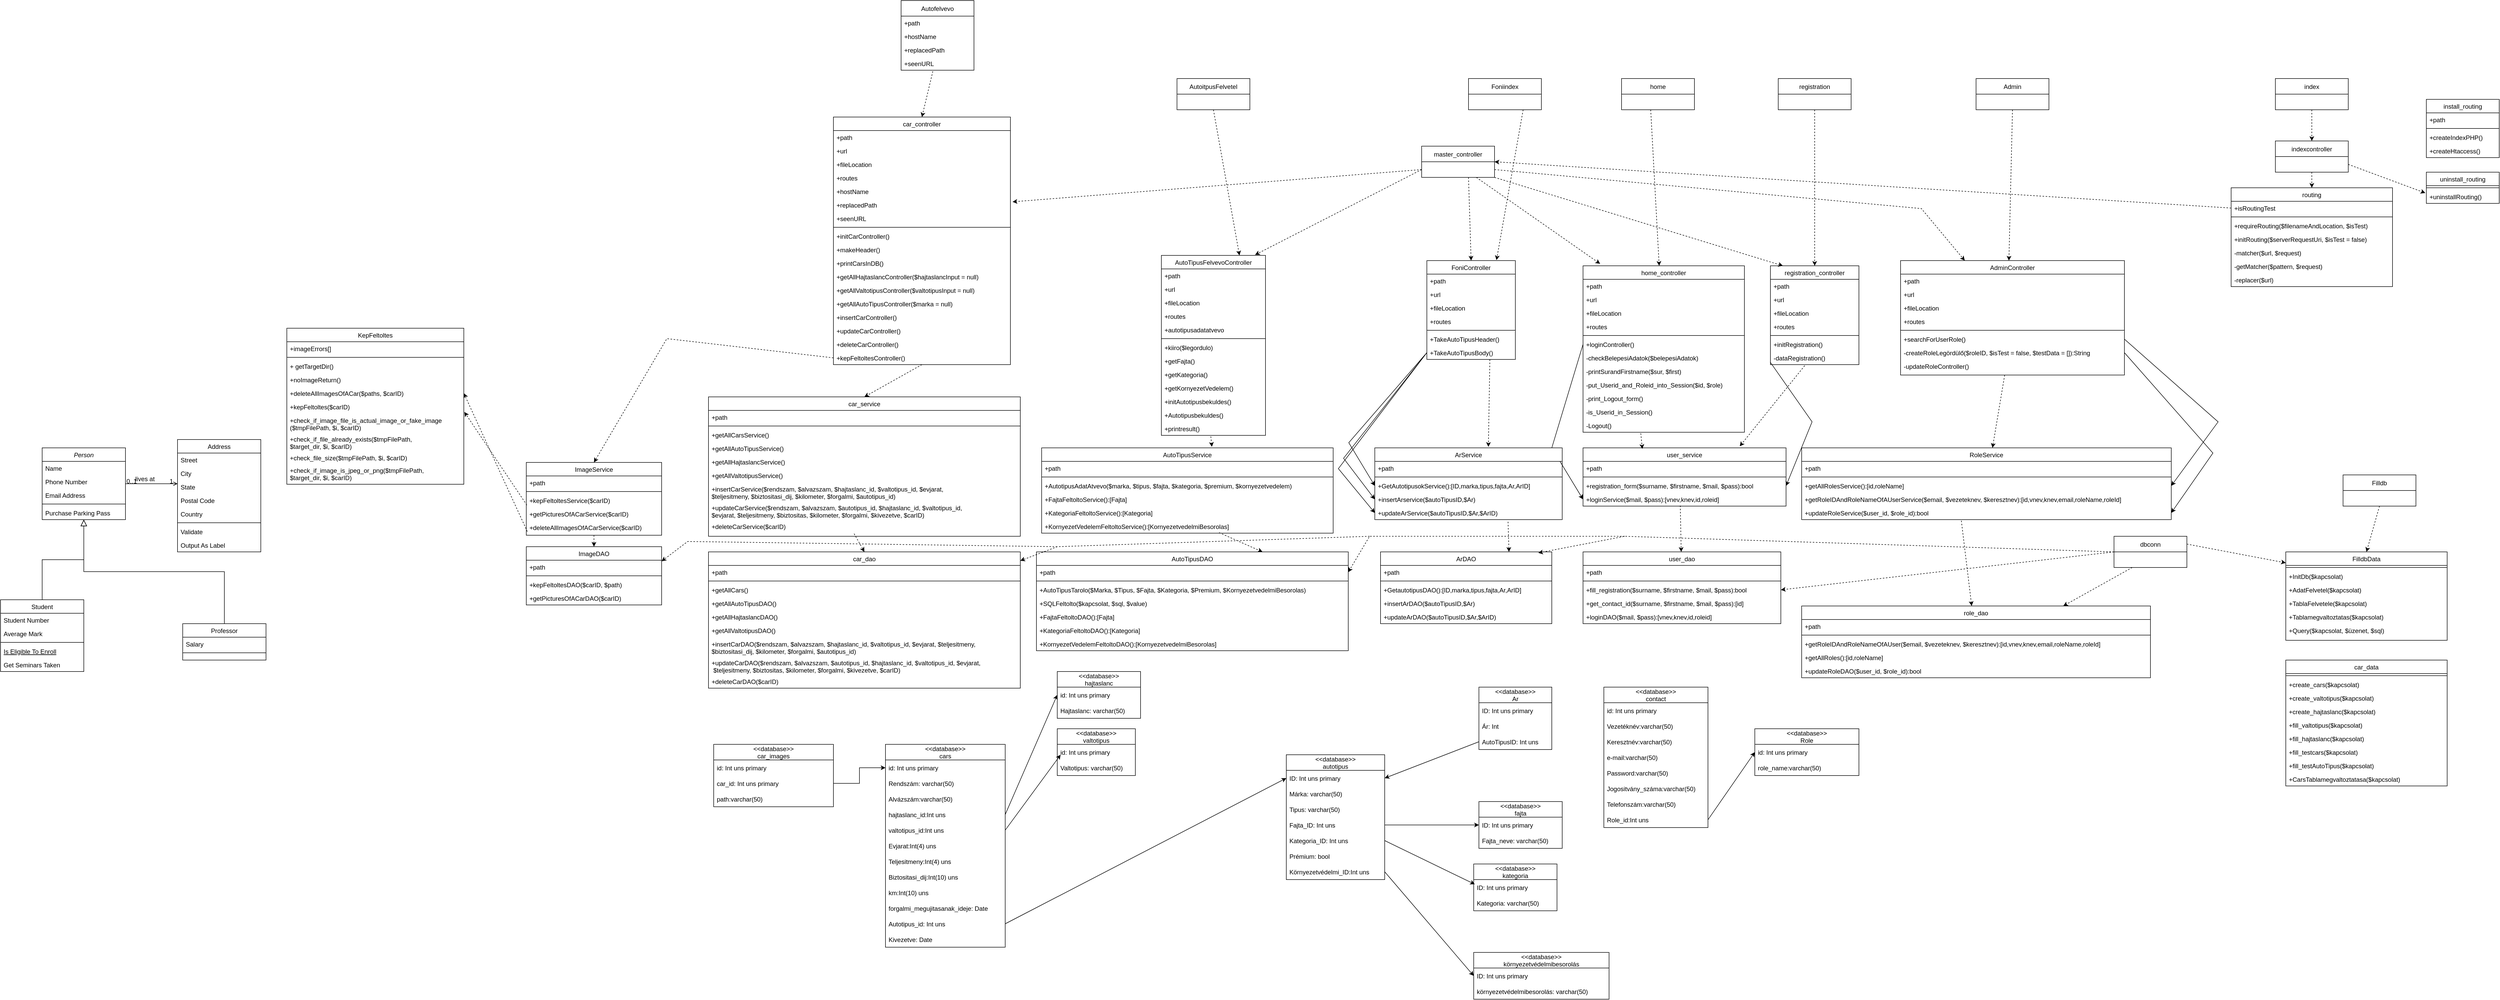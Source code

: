 <mxfile version="20.2.8" type="github">
  <diagram id="C5RBs43oDa-KdzZeNtuy" name="Page-1">
    <mxGraphModel dx="2596" dy="1725" grid="1" gridSize="10" guides="1" tooltips="1" connect="1" arrows="1" fold="1" page="1" pageScale="1" pageWidth="827" pageHeight="1169" math="0" shadow="0">
      <root>
        <mxCell id="WIyWlLk6GJQsqaUBKTNV-0" />
        <mxCell id="WIyWlLk6GJQsqaUBKTNV-1" parent="WIyWlLk6GJQsqaUBKTNV-0" />
        <mxCell id="zkfFHV4jXpPFQw0GAbJ--0" value="Person" style="swimlane;fontStyle=2;align=center;verticalAlign=top;childLayout=stackLayout;horizontal=1;startSize=26;horizontalStack=0;resizeParent=1;resizeLast=0;collapsible=1;marginBottom=0;rounded=0;shadow=0;strokeWidth=1;" parent="WIyWlLk6GJQsqaUBKTNV-1" vertex="1">
          <mxGeometry x="-1520" y="90" width="160" height="138" as="geometry">
            <mxRectangle x="230" y="140" width="160" height="26" as="alternateBounds" />
          </mxGeometry>
        </mxCell>
        <mxCell id="zkfFHV4jXpPFQw0GAbJ--1" value="Name" style="text;align=left;verticalAlign=top;spacingLeft=4;spacingRight=4;overflow=hidden;rotatable=0;points=[[0,0.5],[1,0.5]];portConstraint=eastwest;" parent="zkfFHV4jXpPFQw0GAbJ--0" vertex="1">
          <mxGeometry y="26" width="160" height="26" as="geometry" />
        </mxCell>
        <mxCell id="zkfFHV4jXpPFQw0GAbJ--2" value="Phone Number" style="text;align=left;verticalAlign=top;spacingLeft=4;spacingRight=4;overflow=hidden;rotatable=0;points=[[0,0.5],[1,0.5]];portConstraint=eastwest;rounded=0;shadow=0;html=0;" parent="zkfFHV4jXpPFQw0GAbJ--0" vertex="1">
          <mxGeometry y="52" width="160" height="26" as="geometry" />
        </mxCell>
        <mxCell id="zkfFHV4jXpPFQw0GAbJ--3" value="Email Address" style="text;align=left;verticalAlign=top;spacingLeft=4;spacingRight=4;overflow=hidden;rotatable=0;points=[[0,0.5],[1,0.5]];portConstraint=eastwest;rounded=0;shadow=0;html=0;" parent="zkfFHV4jXpPFQw0GAbJ--0" vertex="1">
          <mxGeometry y="78" width="160" height="26" as="geometry" />
        </mxCell>
        <mxCell id="zkfFHV4jXpPFQw0GAbJ--4" value="" style="line;html=1;strokeWidth=1;align=left;verticalAlign=middle;spacingTop=-1;spacingLeft=3;spacingRight=3;rotatable=0;labelPosition=right;points=[];portConstraint=eastwest;" parent="zkfFHV4jXpPFQw0GAbJ--0" vertex="1">
          <mxGeometry y="104" width="160" height="8" as="geometry" />
        </mxCell>
        <mxCell id="zkfFHV4jXpPFQw0GAbJ--5" value="Purchase Parking Pass" style="text;align=left;verticalAlign=top;spacingLeft=4;spacingRight=4;overflow=hidden;rotatable=0;points=[[0,0.5],[1,0.5]];portConstraint=eastwest;" parent="zkfFHV4jXpPFQw0GAbJ--0" vertex="1">
          <mxGeometry y="112" width="160" height="26" as="geometry" />
        </mxCell>
        <mxCell id="zkfFHV4jXpPFQw0GAbJ--6" value="Student" style="swimlane;fontStyle=0;align=center;verticalAlign=top;childLayout=stackLayout;horizontal=1;startSize=26;horizontalStack=0;resizeParent=1;resizeLast=0;collapsible=1;marginBottom=0;rounded=0;shadow=0;strokeWidth=1;" parent="WIyWlLk6GJQsqaUBKTNV-1" vertex="1">
          <mxGeometry x="-1600" y="382" width="160" height="138" as="geometry">
            <mxRectangle x="130" y="380" width="160" height="26" as="alternateBounds" />
          </mxGeometry>
        </mxCell>
        <mxCell id="zkfFHV4jXpPFQw0GAbJ--7" value="Student Number" style="text;align=left;verticalAlign=top;spacingLeft=4;spacingRight=4;overflow=hidden;rotatable=0;points=[[0,0.5],[1,0.5]];portConstraint=eastwest;" parent="zkfFHV4jXpPFQw0GAbJ--6" vertex="1">
          <mxGeometry y="26" width="160" height="26" as="geometry" />
        </mxCell>
        <mxCell id="zkfFHV4jXpPFQw0GAbJ--8" value="Average Mark" style="text;align=left;verticalAlign=top;spacingLeft=4;spacingRight=4;overflow=hidden;rotatable=0;points=[[0,0.5],[1,0.5]];portConstraint=eastwest;rounded=0;shadow=0;html=0;" parent="zkfFHV4jXpPFQw0GAbJ--6" vertex="1">
          <mxGeometry y="52" width="160" height="26" as="geometry" />
        </mxCell>
        <mxCell id="zkfFHV4jXpPFQw0GAbJ--9" value="" style="line;html=1;strokeWidth=1;align=left;verticalAlign=middle;spacingTop=-1;spacingLeft=3;spacingRight=3;rotatable=0;labelPosition=right;points=[];portConstraint=eastwest;" parent="zkfFHV4jXpPFQw0GAbJ--6" vertex="1">
          <mxGeometry y="78" width="160" height="8" as="geometry" />
        </mxCell>
        <mxCell id="zkfFHV4jXpPFQw0GAbJ--10" value="Is Eligible To Enroll" style="text;align=left;verticalAlign=top;spacingLeft=4;spacingRight=4;overflow=hidden;rotatable=0;points=[[0,0.5],[1,0.5]];portConstraint=eastwest;fontStyle=4" parent="zkfFHV4jXpPFQw0GAbJ--6" vertex="1">
          <mxGeometry y="86" width="160" height="26" as="geometry" />
        </mxCell>
        <mxCell id="zkfFHV4jXpPFQw0GAbJ--11" value="Get Seminars Taken" style="text;align=left;verticalAlign=top;spacingLeft=4;spacingRight=4;overflow=hidden;rotatable=0;points=[[0,0.5],[1,0.5]];portConstraint=eastwest;" parent="zkfFHV4jXpPFQw0GAbJ--6" vertex="1">
          <mxGeometry y="112" width="160" height="26" as="geometry" />
        </mxCell>
        <mxCell id="zkfFHV4jXpPFQw0GAbJ--12" value="" style="endArrow=block;endSize=10;endFill=0;shadow=0;strokeWidth=1;rounded=0;edgeStyle=elbowEdgeStyle;elbow=vertical;" parent="WIyWlLk6GJQsqaUBKTNV-1" source="zkfFHV4jXpPFQw0GAbJ--6" target="zkfFHV4jXpPFQw0GAbJ--0" edge="1">
          <mxGeometry width="160" relative="1" as="geometry">
            <mxPoint x="200" y="203" as="sourcePoint" />
            <mxPoint x="200" y="203" as="targetPoint" />
          </mxGeometry>
        </mxCell>
        <mxCell id="zkfFHV4jXpPFQw0GAbJ--13" value="Professor" style="swimlane;fontStyle=0;align=center;verticalAlign=top;childLayout=stackLayout;horizontal=1;startSize=26;horizontalStack=0;resizeParent=1;resizeLast=0;collapsible=1;marginBottom=0;rounded=0;shadow=0;strokeWidth=1;" parent="WIyWlLk6GJQsqaUBKTNV-1" vertex="1">
          <mxGeometry x="-1250" y="428" width="160" height="70" as="geometry">
            <mxRectangle x="340" y="380" width="170" height="26" as="alternateBounds" />
          </mxGeometry>
        </mxCell>
        <mxCell id="zkfFHV4jXpPFQw0GAbJ--14" value="Salary" style="text;align=left;verticalAlign=top;spacingLeft=4;spacingRight=4;overflow=hidden;rotatable=0;points=[[0,0.5],[1,0.5]];portConstraint=eastwest;" parent="zkfFHV4jXpPFQw0GAbJ--13" vertex="1">
          <mxGeometry y="26" width="160" height="26" as="geometry" />
        </mxCell>
        <mxCell id="zkfFHV4jXpPFQw0GAbJ--15" value="" style="line;html=1;strokeWidth=1;align=left;verticalAlign=middle;spacingTop=-1;spacingLeft=3;spacingRight=3;rotatable=0;labelPosition=right;points=[];portConstraint=eastwest;" parent="zkfFHV4jXpPFQw0GAbJ--13" vertex="1">
          <mxGeometry y="52" width="160" height="8" as="geometry" />
        </mxCell>
        <mxCell id="zkfFHV4jXpPFQw0GAbJ--16" value="" style="endArrow=block;endSize=10;endFill=0;shadow=0;strokeWidth=1;rounded=0;edgeStyle=elbowEdgeStyle;elbow=vertical;" parent="WIyWlLk6GJQsqaUBKTNV-1" source="zkfFHV4jXpPFQw0GAbJ--13" target="zkfFHV4jXpPFQw0GAbJ--0" edge="1">
          <mxGeometry width="160" relative="1" as="geometry">
            <mxPoint x="210" y="373" as="sourcePoint" />
            <mxPoint x="310" y="271" as="targetPoint" />
          </mxGeometry>
        </mxCell>
        <mxCell id="zkfFHV4jXpPFQw0GAbJ--17" value="Address" style="swimlane;fontStyle=0;align=center;verticalAlign=top;childLayout=stackLayout;horizontal=1;startSize=26;horizontalStack=0;resizeParent=1;resizeLast=0;collapsible=1;marginBottom=0;rounded=0;shadow=0;strokeWidth=1;" parent="WIyWlLk6GJQsqaUBKTNV-1" vertex="1">
          <mxGeometry x="-1260" y="74" width="160" height="216" as="geometry">
            <mxRectangle x="550" y="140" width="160" height="26" as="alternateBounds" />
          </mxGeometry>
        </mxCell>
        <mxCell id="zkfFHV4jXpPFQw0GAbJ--18" value="Street" style="text;align=left;verticalAlign=top;spacingLeft=4;spacingRight=4;overflow=hidden;rotatable=0;points=[[0,0.5],[1,0.5]];portConstraint=eastwest;" parent="zkfFHV4jXpPFQw0GAbJ--17" vertex="1">
          <mxGeometry y="26" width="160" height="26" as="geometry" />
        </mxCell>
        <mxCell id="zkfFHV4jXpPFQw0GAbJ--19" value="City" style="text;align=left;verticalAlign=top;spacingLeft=4;spacingRight=4;overflow=hidden;rotatable=0;points=[[0,0.5],[1,0.5]];portConstraint=eastwest;rounded=0;shadow=0;html=0;" parent="zkfFHV4jXpPFQw0GAbJ--17" vertex="1">
          <mxGeometry y="52" width="160" height="26" as="geometry" />
        </mxCell>
        <mxCell id="zkfFHV4jXpPFQw0GAbJ--20" value="State" style="text;align=left;verticalAlign=top;spacingLeft=4;spacingRight=4;overflow=hidden;rotatable=0;points=[[0,0.5],[1,0.5]];portConstraint=eastwest;rounded=0;shadow=0;html=0;" parent="zkfFHV4jXpPFQw0GAbJ--17" vertex="1">
          <mxGeometry y="78" width="160" height="26" as="geometry" />
        </mxCell>
        <mxCell id="zkfFHV4jXpPFQw0GAbJ--21" value="Postal Code" style="text;align=left;verticalAlign=top;spacingLeft=4;spacingRight=4;overflow=hidden;rotatable=0;points=[[0,0.5],[1,0.5]];portConstraint=eastwest;rounded=0;shadow=0;html=0;" parent="zkfFHV4jXpPFQw0GAbJ--17" vertex="1">
          <mxGeometry y="104" width="160" height="26" as="geometry" />
        </mxCell>
        <mxCell id="zkfFHV4jXpPFQw0GAbJ--22" value="Country" style="text;align=left;verticalAlign=top;spacingLeft=4;spacingRight=4;overflow=hidden;rotatable=0;points=[[0,0.5],[1,0.5]];portConstraint=eastwest;rounded=0;shadow=0;html=0;" parent="zkfFHV4jXpPFQw0GAbJ--17" vertex="1">
          <mxGeometry y="130" width="160" height="26" as="geometry" />
        </mxCell>
        <mxCell id="zkfFHV4jXpPFQw0GAbJ--23" value="" style="line;html=1;strokeWidth=1;align=left;verticalAlign=middle;spacingTop=-1;spacingLeft=3;spacingRight=3;rotatable=0;labelPosition=right;points=[];portConstraint=eastwest;" parent="zkfFHV4jXpPFQw0GAbJ--17" vertex="1">
          <mxGeometry y="156" width="160" height="8" as="geometry" />
        </mxCell>
        <mxCell id="zkfFHV4jXpPFQw0GAbJ--24" value="Validate" style="text;align=left;verticalAlign=top;spacingLeft=4;spacingRight=4;overflow=hidden;rotatable=0;points=[[0,0.5],[1,0.5]];portConstraint=eastwest;" parent="zkfFHV4jXpPFQw0GAbJ--17" vertex="1">
          <mxGeometry y="164" width="160" height="26" as="geometry" />
        </mxCell>
        <mxCell id="zkfFHV4jXpPFQw0GAbJ--25" value="Output As Label" style="text;align=left;verticalAlign=top;spacingLeft=4;spacingRight=4;overflow=hidden;rotatable=0;points=[[0,0.5],[1,0.5]];portConstraint=eastwest;" parent="zkfFHV4jXpPFQw0GAbJ--17" vertex="1">
          <mxGeometry y="190" width="160" height="26" as="geometry" />
        </mxCell>
        <mxCell id="zkfFHV4jXpPFQw0GAbJ--26" value="" style="endArrow=open;shadow=0;strokeWidth=1;rounded=0;endFill=1;edgeStyle=elbowEdgeStyle;elbow=vertical;" parent="WIyWlLk6GJQsqaUBKTNV-1" source="zkfFHV4jXpPFQw0GAbJ--0" target="zkfFHV4jXpPFQw0GAbJ--17" edge="1">
          <mxGeometry x="0.5" y="41" relative="1" as="geometry">
            <mxPoint x="380" y="192" as="sourcePoint" />
            <mxPoint x="540" y="192" as="targetPoint" />
            <mxPoint x="-40" y="32" as="offset" />
          </mxGeometry>
        </mxCell>
        <mxCell id="zkfFHV4jXpPFQw0GAbJ--27" value="0..1" style="resizable=0;align=left;verticalAlign=bottom;labelBackgroundColor=none;fontSize=12;" parent="zkfFHV4jXpPFQw0GAbJ--26" connectable="0" vertex="1">
          <mxGeometry x="-1" relative="1" as="geometry">
            <mxPoint y="4" as="offset" />
          </mxGeometry>
        </mxCell>
        <mxCell id="zkfFHV4jXpPFQw0GAbJ--28" value="1" style="resizable=0;align=right;verticalAlign=bottom;labelBackgroundColor=none;fontSize=12;" parent="zkfFHV4jXpPFQw0GAbJ--26" connectable="0" vertex="1">
          <mxGeometry x="1" relative="1" as="geometry">
            <mxPoint x="-7" y="4" as="offset" />
          </mxGeometry>
        </mxCell>
        <mxCell id="zkfFHV4jXpPFQw0GAbJ--29" value="lives at" style="text;html=1;resizable=0;points=[];;align=center;verticalAlign=middle;labelBackgroundColor=none;rounded=0;shadow=0;strokeWidth=1;fontSize=12;" parent="zkfFHV4jXpPFQw0GAbJ--26" vertex="1" connectable="0">
          <mxGeometry x="0.5" y="49" relative="1" as="geometry">
            <mxPoint x="-38" y="40" as="offset" />
          </mxGeometry>
        </mxCell>
        <mxCell id="dz25y3uaAjt0BuEXkS1v-12" value="&lt;&lt;database&gt;&gt; &#xa;cars" style="swimlane;fontStyle=0;childLayout=stackLayout;horizontal=1;startSize=30;horizontalStack=0;resizeParent=1;resizeParentMax=0;resizeLast=0;collapsible=1;marginBottom=0;" parent="WIyWlLk6GJQsqaUBKTNV-1" vertex="1">
          <mxGeometry x="100" y="660" width="230" height="390" as="geometry" />
        </mxCell>
        <mxCell id="dz25y3uaAjt0BuEXkS1v-13" value="id: Int uns primary" style="text;strokeColor=none;fillColor=none;align=left;verticalAlign=middle;spacingLeft=4;spacingRight=4;overflow=hidden;points=[[0,0.5],[1,0.5]];portConstraint=eastwest;rotatable=0;" parent="dz25y3uaAjt0BuEXkS1v-12" vertex="1">
          <mxGeometry y="30" width="230" height="30" as="geometry" />
        </mxCell>
        <mxCell id="dz25y3uaAjt0BuEXkS1v-14" value="Rendszám: varchar(50)" style="text;strokeColor=none;fillColor=none;align=left;verticalAlign=middle;spacingLeft=4;spacingRight=4;overflow=hidden;points=[[0,0.5],[1,0.5]];portConstraint=eastwest;rotatable=0;" parent="dz25y3uaAjt0BuEXkS1v-12" vertex="1">
          <mxGeometry y="60" width="230" height="30" as="geometry" />
        </mxCell>
        <mxCell id="dz25y3uaAjt0BuEXkS1v-15" value="Alvázszám:varchar(50)" style="text;strokeColor=none;fillColor=none;align=left;verticalAlign=middle;spacingLeft=4;spacingRight=4;overflow=hidden;points=[[0,0.5],[1,0.5]];portConstraint=eastwest;rotatable=0;" parent="dz25y3uaAjt0BuEXkS1v-12" vertex="1">
          <mxGeometry y="90" width="230" height="30" as="geometry" />
        </mxCell>
        <mxCell id="dz25y3uaAjt0BuEXkS1v-16" value="hajtaslanc_id:Int uns" style="text;strokeColor=none;fillColor=none;align=left;verticalAlign=middle;spacingLeft=4;spacingRight=4;overflow=hidden;points=[[0,0.5],[1,0.5]];portConstraint=eastwest;rotatable=0;" parent="dz25y3uaAjt0BuEXkS1v-12" vertex="1">
          <mxGeometry y="120" width="230" height="30" as="geometry" />
        </mxCell>
        <mxCell id="dz25y3uaAjt0BuEXkS1v-17" value="valtotipus_id:Int uns" style="text;strokeColor=none;fillColor=none;align=left;verticalAlign=middle;spacingLeft=4;spacingRight=4;overflow=hidden;points=[[0,0.5],[1,0.5]];portConstraint=eastwest;rotatable=0;" parent="dz25y3uaAjt0BuEXkS1v-12" vertex="1">
          <mxGeometry y="150" width="230" height="30" as="geometry" />
        </mxCell>
        <mxCell id="dz25y3uaAjt0BuEXkS1v-18" value="Evjarat:Int(4) uns" style="text;strokeColor=none;fillColor=none;align=left;verticalAlign=middle;spacingLeft=4;spacingRight=4;overflow=hidden;points=[[0,0.5],[1,0.5]];portConstraint=eastwest;rotatable=0;" parent="dz25y3uaAjt0BuEXkS1v-12" vertex="1">
          <mxGeometry y="180" width="230" height="30" as="geometry" />
        </mxCell>
        <mxCell id="dz25y3uaAjt0BuEXkS1v-19" value="Teljesitmeny:Int(4) uns" style="text;strokeColor=none;fillColor=none;align=left;verticalAlign=middle;spacingLeft=4;spacingRight=4;overflow=hidden;points=[[0,0.5],[1,0.5]];portConstraint=eastwest;rotatable=0;" parent="dz25y3uaAjt0BuEXkS1v-12" vertex="1">
          <mxGeometry y="210" width="230" height="30" as="geometry" />
        </mxCell>
        <mxCell id="dz25y3uaAjt0BuEXkS1v-20" value="Biztositasi_dij:Int(10) uns" style="text;strokeColor=none;fillColor=none;align=left;verticalAlign=middle;spacingLeft=4;spacingRight=4;overflow=hidden;points=[[0,0.5],[1,0.5]];portConstraint=eastwest;rotatable=0;" parent="dz25y3uaAjt0BuEXkS1v-12" vertex="1">
          <mxGeometry y="240" width="230" height="30" as="geometry" />
        </mxCell>
        <mxCell id="dz25y3uaAjt0BuEXkS1v-21" value="km:Int(10) uns" style="text;strokeColor=none;fillColor=none;align=left;verticalAlign=middle;spacingLeft=4;spacingRight=4;overflow=hidden;points=[[0,0.5],[1,0.5]];portConstraint=eastwest;rotatable=0;" parent="dz25y3uaAjt0BuEXkS1v-12" vertex="1">
          <mxGeometry y="270" width="230" height="30" as="geometry" />
        </mxCell>
        <mxCell id="dz25y3uaAjt0BuEXkS1v-22" value="forgalmi_megujitasanak_ideje: Date" style="text;strokeColor=none;fillColor=none;align=left;verticalAlign=middle;spacingLeft=4;spacingRight=4;overflow=hidden;points=[[0,0.5],[1,0.5]];portConstraint=eastwest;rotatable=0;" parent="dz25y3uaAjt0BuEXkS1v-12" vertex="1">
          <mxGeometry y="300" width="230" height="30" as="geometry" />
        </mxCell>
        <mxCell id="dz25y3uaAjt0BuEXkS1v-24" value="Autotipus_id: Int uns" style="text;strokeColor=none;fillColor=none;align=left;verticalAlign=middle;spacingLeft=4;spacingRight=4;overflow=hidden;points=[[0,0.5],[1,0.5]];portConstraint=eastwest;rotatable=0;" parent="dz25y3uaAjt0BuEXkS1v-12" vertex="1">
          <mxGeometry y="330" width="230" height="30" as="geometry" />
        </mxCell>
        <mxCell id="dz25y3uaAjt0BuEXkS1v-25" value="Kivezetve: Date" style="text;strokeColor=none;fillColor=none;align=left;verticalAlign=middle;spacingLeft=4;spacingRight=4;overflow=hidden;points=[[0,0.5],[1,0.5]];portConstraint=eastwest;rotatable=0;" parent="dz25y3uaAjt0BuEXkS1v-12" vertex="1">
          <mxGeometry y="360" width="230" height="30" as="geometry" />
        </mxCell>
        <mxCell id="dz25y3uaAjt0BuEXkS1v-26" value="&lt;&lt;database&gt;&gt; &#xa;hajtaslanc" style="swimlane;fontStyle=0;childLayout=stackLayout;horizontal=1;startSize=30;horizontalStack=0;resizeParent=1;resizeParentMax=0;resizeLast=0;collapsible=1;marginBottom=0;" parent="WIyWlLk6GJQsqaUBKTNV-1" vertex="1">
          <mxGeometry x="430" y="520" width="160" height="90" as="geometry" />
        </mxCell>
        <mxCell id="dz25y3uaAjt0BuEXkS1v-27" value="id: Int uns primary" style="text;strokeColor=none;fillColor=none;align=left;verticalAlign=middle;spacingLeft=4;spacingRight=4;overflow=hidden;points=[[0,0.5],[1,0.5]];portConstraint=eastwest;rotatable=0;" parent="dz25y3uaAjt0BuEXkS1v-26" vertex="1">
          <mxGeometry y="30" width="160" height="30" as="geometry" />
        </mxCell>
        <mxCell id="dz25y3uaAjt0BuEXkS1v-28" value="Hajtaslanc: varchar(50)" style="text;strokeColor=none;fillColor=none;align=left;verticalAlign=middle;spacingLeft=4;spacingRight=4;overflow=hidden;points=[[0,0.5],[1,0.5]];portConstraint=eastwest;rotatable=0;" parent="dz25y3uaAjt0BuEXkS1v-26" vertex="1">
          <mxGeometry y="60" width="160" height="30" as="geometry" />
        </mxCell>
        <mxCell id="dz25y3uaAjt0BuEXkS1v-45" value="&lt;&lt;database&gt;&gt; &#xa;valtotipus" style="swimlane;fontStyle=0;childLayout=stackLayout;horizontal=1;startSize=30;horizontalStack=0;resizeParent=1;resizeParentMax=0;resizeLast=0;collapsible=1;marginBottom=0;" parent="WIyWlLk6GJQsqaUBKTNV-1" vertex="1">
          <mxGeometry x="430" y="630" width="150" height="90" as="geometry" />
        </mxCell>
        <mxCell id="dz25y3uaAjt0BuEXkS1v-46" value="id: Int uns primary" style="text;strokeColor=none;fillColor=none;align=left;verticalAlign=middle;spacingLeft=4;spacingRight=4;overflow=hidden;points=[[0,0.5],[1,0.5]];portConstraint=eastwest;rotatable=0;" parent="dz25y3uaAjt0BuEXkS1v-45" vertex="1">
          <mxGeometry y="30" width="150" height="30" as="geometry" />
        </mxCell>
        <mxCell id="dz25y3uaAjt0BuEXkS1v-47" value="Valtotipus: varchar(50)" style="text;strokeColor=none;fillColor=none;align=left;verticalAlign=middle;spacingLeft=4;spacingRight=4;overflow=hidden;points=[[0,0.5],[1,0.5]];portConstraint=eastwest;rotatable=0;" parent="dz25y3uaAjt0BuEXkS1v-45" vertex="1">
          <mxGeometry y="60" width="150" height="30" as="geometry" />
        </mxCell>
        <mxCell id="dz25y3uaAjt0BuEXkS1v-49" value="" style="endArrow=classic;html=1;rounded=0;entryX=0.043;entryY=0.667;entryDx=0;entryDy=0;entryPerimeter=0;exitX=1;exitY=0.5;exitDx=0;exitDy=0;" parent="WIyWlLk6GJQsqaUBKTNV-1" source="dz25y3uaAjt0BuEXkS1v-17" target="dz25y3uaAjt0BuEXkS1v-46" edge="1">
          <mxGeometry relative="1" as="geometry">
            <mxPoint x="960" y="600" as="sourcePoint" />
            <mxPoint x="1060" y="600" as="targetPoint" />
          </mxGeometry>
        </mxCell>
        <mxCell id="dz25y3uaAjt0BuEXkS1v-51" value="&lt;&lt;database&gt;&gt; &#xa;autotipus" style="swimlane;fontStyle=0;childLayout=stackLayout;horizontal=1;startSize=30;horizontalStack=0;resizeParent=1;resizeParentMax=0;resizeLast=0;collapsible=1;marginBottom=0;" parent="WIyWlLk6GJQsqaUBKTNV-1" vertex="1">
          <mxGeometry x="870" y="680" width="189" height="240" as="geometry" />
        </mxCell>
        <mxCell id="dz25y3uaAjt0BuEXkS1v-52" value="ID: Int uns primary" style="text;strokeColor=none;fillColor=none;align=left;verticalAlign=middle;spacingLeft=4;spacingRight=4;overflow=hidden;points=[[0,0.5],[1,0.5]];portConstraint=eastwest;rotatable=0;" parent="dz25y3uaAjt0BuEXkS1v-51" vertex="1">
          <mxGeometry y="30" width="189" height="30" as="geometry" />
        </mxCell>
        <mxCell id="dz25y3uaAjt0BuEXkS1v-53" value="Márka: varchar(50)" style="text;strokeColor=none;fillColor=none;align=left;verticalAlign=middle;spacingLeft=4;spacingRight=4;overflow=hidden;points=[[0,0.5],[1,0.5]];portConstraint=eastwest;rotatable=0;" parent="dz25y3uaAjt0BuEXkS1v-51" vertex="1">
          <mxGeometry y="60" width="189" height="30" as="geometry" />
        </mxCell>
        <mxCell id="dz25y3uaAjt0BuEXkS1v-54" value="Tipus: varchar(50)" style="text;strokeColor=none;fillColor=none;align=left;verticalAlign=middle;spacingLeft=4;spacingRight=4;overflow=hidden;points=[[0,0.5],[1,0.5]];portConstraint=eastwest;rotatable=0;" parent="dz25y3uaAjt0BuEXkS1v-51" vertex="1">
          <mxGeometry y="90" width="189" height="30" as="geometry" />
        </mxCell>
        <mxCell id="dz25y3uaAjt0BuEXkS1v-55" value="Fajta_ID: Int uns" style="text;strokeColor=none;fillColor=none;align=left;verticalAlign=middle;spacingLeft=4;spacingRight=4;overflow=hidden;points=[[0,0.5],[1,0.5]];portConstraint=eastwest;rotatable=0;" parent="dz25y3uaAjt0BuEXkS1v-51" vertex="1">
          <mxGeometry y="120" width="189" height="30" as="geometry" />
        </mxCell>
        <mxCell id="dz25y3uaAjt0BuEXkS1v-56" value="Kategoria_ID: Int uns" style="text;strokeColor=none;fillColor=none;align=left;verticalAlign=middle;spacingLeft=4;spacingRight=4;overflow=hidden;points=[[0,0.5],[1,0.5]];portConstraint=eastwest;rotatable=0;" parent="dz25y3uaAjt0BuEXkS1v-51" vertex="1">
          <mxGeometry y="150" width="189" height="30" as="geometry" />
        </mxCell>
        <mxCell id="dz25y3uaAjt0BuEXkS1v-57" value="Prémium: bool" style="text;strokeColor=none;fillColor=none;align=left;verticalAlign=middle;spacingLeft=4;spacingRight=4;overflow=hidden;points=[[0,0.5],[1,0.5]];portConstraint=eastwest;rotatable=0;" parent="dz25y3uaAjt0BuEXkS1v-51" vertex="1">
          <mxGeometry y="180" width="189" height="30" as="geometry" />
        </mxCell>
        <mxCell id="dz25y3uaAjt0BuEXkS1v-58" value="Környezetvédelmi_ID:Int uns" style="text;strokeColor=none;fillColor=none;align=left;verticalAlign=middle;spacingLeft=4;spacingRight=4;overflow=hidden;points=[[0,0.5],[1,0.5]];portConstraint=eastwest;rotatable=0;" parent="dz25y3uaAjt0BuEXkS1v-51" vertex="1">
          <mxGeometry y="210" width="189" height="30" as="geometry" />
        </mxCell>
        <mxCell id="dz25y3uaAjt0BuEXkS1v-59" value="" style="endArrow=classic;html=1;rounded=0;exitX=1;exitY=0.5;exitDx=0;exitDy=0;entryX=0;entryY=0.5;entryDx=0;entryDy=0;" parent="WIyWlLk6GJQsqaUBKTNV-1" source="dz25y3uaAjt0BuEXkS1v-24" target="dz25y3uaAjt0BuEXkS1v-52" edge="1">
          <mxGeometry relative="1" as="geometry">
            <mxPoint x="960" y="600" as="sourcePoint" />
            <mxPoint x="1060" y="600" as="targetPoint" />
          </mxGeometry>
        </mxCell>
        <mxCell id="dz25y3uaAjt0BuEXkS1v-61" value="&lt;&lt;database&gt;&gt; &#xa;fajta" style="swimlane;fontStyle=0;childLayout=stackLayout;horizontal=1;startSize=30;horizontalStack=0;resizeParent=1;resizeParentMax=0;resizeLast=0;collapsible=1;marginBottom=0;" parent="WIyWlLk6GJQsqaUBKTNV-1" vertex="1">
          <mxGeometry x="1240" y="770" width="160" height="90" as="geometry" />
        </mxCell>
        <mxCell id="dz25y3uaAjt0BuEXkS1v-62" value="ID: Int uns primary" style="text;strokeColor=none;fillColor=none;align=left;verticalAlign=middle;spacingLeft=4;spacingRight=4;overflow=hidden;points=[[0,0.5],[1,0.5]];portConstraint=eastwest;rotatable=0;" parent="dz25y3uaAjt0BuEXkS1v-61" vertex="1">
          <mxGeometry y="30" width="160" height="30" as="geometry" />
        </mxCell>
        <mxCell id="dz25y3uaAjt0BuEXkS1v-63" value="Fajta_neve: varchar(50)" style="text;strokeColor=none;fillColor=none;align=left;verticalAlign=middle;spacingLeft=4;spacingRight=4;overflow=hidden;points=[[0,0.5],[1,0.5]];portConstraint=eastwest;rotatable=0;" parent="dz25y3uaAjt0BuEXkS1v-61" vertex="1">
          <mxGeometry y="60" width="160" height="30" as="geometry" />
        </mxCell>
        <mxCell id="dz25y3uaAjt0BuEXkS1v-69" value="" style="endArrow=classic;html=1;rounded=0;exitX=1;exitY=0.5;exitDx=0;exitDy=0;entryX=0;entryY=0.5;entryDx=0;entryDy=0;" parent="WIyWlLk6GJQsqaUBKTNV-1" source="dz25y3uaAjt0BuEXkS1v-55" target="dz25y3uaAjt0BuEXkS1v-62" edge="1">
          <mxGeometry width="50" height="50" relative="1" as="geometry">
            <mxPoint x="1420" y="800" as="sourcePoint" />
            <mxPoint x="1290" y="610" as="targetPoint" />
          </mxGeometry>
        </mxCell>
        <mxCell id="dz25y3uaAjt0BuEXkS1v-70" value="&lt;&lt;database&gt;&gt; &#xa;kategoria" style="swimlane;fontStyle=0;childLayout=stackLayout;horizontal=1;startSize=30;horizontalStack=0;resizeParent=1;resizeParentMax=0;resizeLast=0;collapsible=1;marginBottom=0;" parent="WIyWlLk6GJQsqaUBKTNV-1" vertex="1">
          <mxGeometry x="1230" y="890" width="160" height="90" as="geometry" />
        </mxCell>
        <mxCell id="dz25y3uaAjt0BuEXkS1v-71" value="ID: Int uns primary" style="text;strokeColor=none;fillColor=none;align=left;verticalAlign=middle;spacingLeft=4;spacingRight=4;overflow=hidden;points=[[0,0.5],[1,0.5]];portConstraint=eastwest;rotatable=0;" parent="dz25y3uaAjt0BuEXkS1v-70" vertex="1">
          <mxGeometry y="30" width="160" height="30" as="geometry" />
        </mxCell>
        <mxCell id="dz25y3uaAjt0BuEXkS1v-72" value="Kategoria: varchar(50)" style="text;strokeColor=none;fillColor=none;align=left;verticalAlign=middle;spacingLeft=4;spacingRight=4;overflow=hidden;points=[[0,0.5],[1,0.5]];portConstraint=eastwest;rotatable=0;" parent="dz25y3uaAjt0BuEXkS1v-70" vertex="1">
          <mxGeometry y="60" width="160" height="30" as="geometry" />
        </mxCell>
        <mxCell id="dz25y3uaAjt0BuEXkS1v-73" value="" style="endArrow=classic;html=1;rounded=0;exitX=1;exitY=0.5;exitDx=0;exitDy=0;entryX=0.013;entryY=0.3;entryDx=0;entryDy=0;entryPerimeter=0;" parent="WIyWlLk6GJQsqaUBKTNV-1" source="dz25y3uaAjt0BuEXkS1v-56" target="dz25y3uaAjt0BuEXkS1v-71" edge="1">
          <mxGeometry width="50" height="50" relative="1" as="geometry">
            <mxPoint x="1240" y="660" as="sourcePoint" />
            <mxPoint x="1290" y="610" as="targetPoint" />
          </mxGeometry>
        </mxCell>
        <mxCell id="dz25y3uaAjt0BuEXkS1v-74" value="&lt;&lt;database&gt;&gt; &#xa;Ar" style="swimlane;fontStyle=0;childLayout=stackLayout;horizontal=1;startSize=30;horizontalStack=0;resizeParent=1;resizeParentMax=0;resizeLast=0;collapsible=1;marginBottom=0;" parent="WIyWlLk6GJQsqaUBKTNV-1" vertex="1">
          <mxGeometry x="1240" y="550" width="140" height="120" as="geometry" />
        </mxCell>
        <mxCell id="dz25y3uaAjt0BuEXkS1v-75" value="ID: Int uns primary" style="text;strokeColor=none;fillColor=none;align=left;verticalAlign=middle;spacingLeft=4;spacingRight=4;overflow=hidden;points=[[0,0.5],[1,0.5]];portConstraint=eastwest;rotatable=0;" parent="dz25y3uaAjt0BuEXkS1v-74" vertex="1">
          <mxGeometry y="30" width="140" height="30" as="geometry" />
        </mxCell>
        <mxCell id="dz25y3uaAjt0BuEXkS1v-76" value="Ár: Int" style="text;strokeColor=none;fillColor=none;align=left;verticalAlign=middle;spacingLeft=4;spacingRight=4;overflow=hidden;points=[[0,0.5],[1,0.5]];portConstraint=eastwest;rotatable=0;" parent="dz25y3uaAjt0BuEXkS1v-74" vertex="1">
          <mxGeometry y="60" width="140" height="30" as="geometry" />
        </mxCell>
        <mxCell id="dz25y3uaAjt0BuEXkS1v-77" value="AutoTipusID: Int uns" style="text;strokeColor=none;fillColor=none;align=left;verticalAlign=middle;spacingLeft=4;spacingRight=4;overflow=hidden;points=[[0,0.5],[1,0.5]];portConstraint=eastwest;rotatable=0;" parent="dz25y3uaAjt0BuEXkS1v-74" vertex="1">
          <mxGeometry y="90" width="140" height="30" as="geometry" />
        </mxCell>
        <mxCell id="dz25y3uaAjt0BuEXkS1v-79" value="" style="endArrow=classic;html=1;rounded=0;exitX=0;exitY=0.5;exitDx=0;exitDy=0;entryX=1;entryY=0.5;entryDx=0;entryDy=0;" parent="WIyWlLk6GJQsqaUBKTNV-1" source="dz25y3uaAjt0BuEXkS1v-77" target="dz25y3uaAjt0BuEXkS1v-52" edge="1">
          <mxGeometry width="50" height="50" relative="1" as="geometry">
            <mxPoint x="1240" y="660" as="sourcePoint" />
            <mxPoint x="1290" y="610" as="targetPoint" />
          </mxGeometry>
        </mxCell>
        <mxCell id="dz25y3uaAjt0BuEXkS1v-80" value="&lt;&lt;database&gt;&gt; &#xa;contact" style="swimlane;fontStyle=0;childLayout=stackLayout;horizontal=1;startSize=30;horizontalStack=0;resizeParent=1;resizeParentMax=0;resizeLast=0;collapsible=1;marginBottom=0;" parent="WIyWlLk6GJQsqaUBKTNV-1" vertex="1">
          <mxGeometry x="1480" y="550" width="200" height="270" as="geometry" />
        </mxCell>
        <mxCell id="dz25y3uaAjt0BuEXkS1v-81" value="id: Int uns primary" style="text;strokeColor=none;fillColor=none;align=left;verticalAlign=middle;spacingLeft=4;spacingRight=4;overflow=hidden;points=[[0,0.5],[1,0.5]];portConstraint=eastwest;rotatable=0;" parent="dz25y3uaAjt0BuEXkS1v-80" vertex="1">
          <mxGeometry y="30" width="200" height="30" as="geometry" />
        </mxCell>
        <mxCell id="dz25y3uaAjt0BuEXkS1v-82" value="Vezetéknév:varchar(50)" style="text;strokeColor=none;fillColor=none;align=left;verticalAlign=middle;spacingLeft=4;spacingRight=4;overflow=hidden;points=[[0,0.5],[1,0.5]];portConstraint=eastwest;rotatable=0;" parent="dz25y3uaAjt0BuEXkS1v-80" vertex="1">
          <mxGeometry y="60" width="200" height="30" as="geometry" />
        </mxCell>
        <mxCell id="dz25y3uaAjt0BuEXkS1v-83" value="Keresztnév:varchar(50)" style="text;strokeColor=none;fillColor=none;align=left;verticalAlign=middle;spacingLeft=4;spacingRight=4;overflow=hidden;points=[[0,0.5],[1,0.5]];portConstraint=eastwest;rotatable=0;" parent="dz25y3uaAjt0BuEXkS1v-80" vertex="1">
          <mxGeometry y="90" width="200" height="30" as="geometry" />
        </mxCell>
        <mxCell id="dz25y3uaAjt0BuEXkS1v-84" value="e-mail:varchar(50)" style="text;strokeColor=none;fillColor=none;align=left;verticalAlign=middle;spacingLeft=4;spacingRight=4;overflow=hidden;points=[[0,0.5],[1,0.5]];portConstraint=eastwest;rotatable=0;" parent="dz25y3uaAjt0BuEXkS1v-80" vertex="1">
          <mxGeometry y="120" width="200" height="30" as="geometry" />
        </mxCell>
        <mxCell id="dz25y3uaAjt0BuEXkS1v-85" value="Password:varchar(50)" style="text;strokeColor=none;fillColor=none;align=left;verticalAlign=middle;spacingLeft=4;spacingRight=4;overflow=hidden;points=[[0,0.5],[1,0.5]];portConstraint=eastwest;rotatable=0;" parent="dz25y3uaAjt0BuEXkS1v-80" vertex="1">
          <mxGeometry y="150" width="200" height="30" as="geometry" />
        </mxCell>
        <mxCell id="dz25y3uaAjt0BuEXkS1v-86" value="Jogositvány_száma:varchar(50)" style="text;strokeColor=none;fillColor=none;align=left;verticalAlign=middle;spacingLeft=4;spacingRight=4;overflow=hidden;points=[[0,0.5],[1,0.5]];portConstraint=eastwest;rotatable=0;" parent="dz25y3uaAjt0BuEXkS1v-80" vertex="1">
          <mxGeometry y="180" width="200" height="30" as="geometry" />
        </mxCell>
        <mxCell id="dz25y3uaAjt0BuEXkS1v-87" value="Telefonszám:varchar(50)" style="text;strokeColor=none;fillColor=none;align=left;verticalAlign=middle;spacingLeft=4;spacingRight=4;overflow=hidden;points=[[0,0.5],[1,0.5]];portConstraint=eastwest;rotatable=0;" parent="dz25y3uaAjt0BuEXkS1v-80" vertex="1">
          <mxGeometry y="210" width="200" height="30" as="geometry" />
        </mxCell>
        <mxCell id="dz25y3uaAjt0BuEXkS1v-88" value="Role_id:Int uns" style="text;strokeColor=none;fillColor=none;align=left;verticalAlign=middle;spacingLeft=4;spacingRight=4;overflow=hidden;points=[[0,0.5],[1,0.5]];portConstraint=eastwest;rotatable=0;" parent="dz25y3uaAjt0BuEXkS1v-80" vertex="1">
          <mxGeometry y="240" width="200" height="30" as="geometry" />
        </mxCell>
        <mxCell id="dz25y3uaAjt0BuEXkS1v-89" value="" style="endArrow=classic;html=1;rounded=0;exitX=1;exitY=0.5;exitDx=0;exitDy=0;entryX=0;entryY=0.5;entryDx=0;entryDy=0;" parent="WIyWlLk6GJQsqaUBKTNV-1" source="dz25y3uaAjt0BuEXkS1v-16" target="dz25y3uaAjt0BuEXkS1v-27" edge="1">
          <mxGeometry width="50" height="50" relative="1" as="geometry">
            <mxPoint x="680" y="570" as="sourcePoint" />
            <mxPoint x="730" y="520" as="targetPoint" />
          </mxGeometry>
        </mxCell>
        <mxCell id="dz25y3uaAjt0BuEXkS1v-91" value="&lt;&lt;database&gt;&gt; &#xa;Role" style="swimlane;fontStyle=0;childLayout=stackLayout;horizontal=1;startSize=30;horizontalStack=0;resizeParent=1;resizeParentMax=0;resizeLast=0;collapsible=1;marginBottom=0;" parent="WIyWlLk6GJQsqaUBKTNV-1" vertex="1">
          <mxGeometry x="1770" y="630" width="200" height="90" as="geometry" />
        </mxCell>
        <mxCell id="dz25y3uaAjt0BuEXkS1v-92" value="id: Int uns primary" style="text;strokeColor=none;fillColor=none;align=left;verticalAlign=middle;spacingLeft=4;spacingRight=4;overflow=hidden;points=[[0,0.5],[1,0.5]];portConstraint=eastwest;rotatable=0;" parent="dz25y3uaAjt0BuEXkS1v-91" vertex="1">
          <mxGeometry y="30" width="200" height="30" as="geometry" />
        </mxCell>
        <mxCell id="dz25y3uaAjt0BuEXkS1v-93" value="role_name:varchar(50)" style="text;strokeColor=none;fillColor=none;align=left;verticalAlign=middle;spacingLeft=4;spacingRight=4;overflow=hidden;points=[[0,0.5],[1,0.5]];portConstraint=eastwest;rotatable=0;" parent="dz25y3uaAjt0BuEXkS1v-91" vertex="1">
          <mxGeometry y="60" width="200" height="30" as="geometry" />
        </mxCell>
        <mxCell id="dz25y3uaAjt0BuEXkS1v-100" value="" style="endArrow=classic;html=1;rounded=0;exitX=1;exitY=0.5;exitDx=0;exitDy=0;entryX=0;entryY=0.5;entryDx=0;entryDy=0;" parent="WIyWlLk6GJQsqaUBKTNV-1" source="dz25y3uaAjt0BuEXkS1v-88" target="dz25y3uaAjt0BuEXkS1v-92" edge="1">
          <mxGeometry width="50" height="50" relative="1" as="geometry">
            <mxPoint x="1680" y="720" as="sourcePoint" />
            <mxPoint x="1730" y="670" as="targetPoint" />
          </mxGeometry>
        </mxCell>
        <mxCell id="dz25y3uaAjt0BuEXkS1v-102" value="&lt;&lt;database&gt;&gt; &#xa;környezetvédelmibesorolás" style="swimlane;fontStyle=0;childLayout=stackLayout;horizontal=1;startSize=30;horizontalStack=0;resizeParent=1;resizeParentMax=0;resizeLast=0;collapsible=1;marginBottom=0;" parent="WIyWlLk6GJQsqaUBKTNV-1" vertex="1">
          <mxGeometry x="1230" y="1060" width="260" height="90" as="geometry" />
        </mxCell>
        <mxCell id="dz25y3uaAjt0BuEXkS1v-103" value="ID: Int uns primary" style="text;strokeColor=none;fillColor=none;align=left;verticalAlign=middle;spacingLeft=4;spacingRight=4;overflow=hidden;points=[[0,0.5],[1,0.5]];portConstraint=eastwest;rotatable=0;" parent="dz25y3uaAjt0BuEXkS1v-102" vertex="1">
          <mxGeometry y="30" width="260" height="30" as="geometry" />
        </mxCell>
        <mxCell id="dz25y3uaAjt0BuEXkS1v-104" value="környezetvédelmibesorolás: varchar(50)" style="text;strokeColor=none;fillColor=none;align=left;verticalAlign=middle;spacingLeft=4;spacingRight=4;overflow=hidden;points=[[0,0.5],[1,0.5]];portConstraint=eastwest;rotatable=0;" parent="dz25y3uaAjt0BuEXkS1v-102" vertex="1">
          <mxGeometry y="60" width="260" height="30" as="geometry" />
        </mxCell>
        <mxCell id="dz25y3uaAjt0BuEXkS1v-105" value="" style="endArrow=classic;html=1;rounded=0;exitX=1;exitY=0.5;exitDx=0;exitDy=0;entryX=0;entryY=0.5;entryDx=0;entryDy=0;" parent="WIyWlLk6GJQsqaUBKTNV-1" source="dz25y3uaAjt0BuEXkS1v-58" target="dz25y3uaAjt0BuEXkS1v-103" edge="1">
          <mxGeometry width="50" height="50" relative="1" as="geometry">
            <mxPoint x="1270" y="1090" as="sourcePoint" />
            <mxPoint x="1290" y="990" as="targetPoint" />
          </mxGeometry>
        </mxCell>
        <mxCell id="cDz6JJFCIIt2Pc6mQf5Q-9" value="user_dao" style="swimlane;fontStyle=0;align=center;verticalAlign=top;childLayout=stackLayout;horizontal=1;startSize=26;horizontalStack=0;resizeParent=1;resizeLast=0;collapsible=1;marginBottom=0;rounded=0;shadow=0;strokeWidth=1;" parent="WIyWlLk6GJQsqaUBKTNV-1" vertex="1">
          <mxGeometry x="1440" y="290" width="380" height="138" as="geometry">
            <mxRectangle x="130" y="380" width="160" height="26" as="alternateBounds" />
          </mxGeometry>
        </mxCell>
        <mxCell id="cDz6JJFCIIt2Pc6mQf5Q-10" value="+path" style="text;align=left;verticalAlign=top;spacingLeft=4;spacingRight=4;overflow=hidden;rotatable=0;points=[[0,0.5],[1,0.5]];portConstraint=eastwest;" parent="cDz6JJFCIIt2Pc6mQf5Q-9" vertex="1">
          <mxGeometry y="26" width="380" height="26" as="geometry" />
        </mxCell>
        <mxCell id="cDz6JJFCIIt2Pc6mQf5Q-12" value="" style="line;html=1;strokeWidth=1;align=left;verticalAlign=middle;spacingTop=-1;spacingLeft=3;spacingRight=3;rotatable=0;labelPosition=right;points=[];portConstraint=eastwest;" parent="cDz6JJFCIIt2Pc6mQf5Q-9" vertex="1">
          <mxGeometry y="52" width="380" height="8" as="geometry" />
        </mxCell>
        <mxCell id="cDz6JJFCIIt2Pc6mQf5Q-14" value="+fill_registration($surname, $firstname, $mail, $pass):bool" style="text;align=left;verticalAlign=top;spacingLeft=4;spacingRight=4;overflow=hidden;rotatable=0;points=[[0,0.5],[1,0.5]];portConstraint=eastwest;" parent="cDz6JJFCIIt2Pc6mQf5Q-9" vertex="1">
          <mxGeometry y="60" width="380" height="26" as="geometry" />
        </mxCell>
        <mxCell id="cDz6JJFCIIt2Pc6mQf5Q-16" value="+get_contact_id($surname, $firstname, $mail, $pass):[id]" style="text;align=left;verticalAlign=top;spacingLeft=4;spacingRight=4;overflow=hidden;rotatable=0;points=[[0,0.5],[1,0.5]];portConstraint=eastwest;" parent="cDz6JJFCIIt2Pc6mQf5Q-9" vertex="1">
          <mxGeometry y="86" width="380" height="26" as="geometry" />
        </mxCell>
        <mxCell id="cDz6JJFCIIt2Pc6mQf5Q-17" value="+loginDAO($mail, $pass):[vnev,knev,id,roleid]" style="text;align=left;verticalAlign=top;spacingLeft=4;spacingRight=4;overflow=hidden;rotatable=0;points=[[0,0.5],[1,0.5]];portConstraint=eastwest;" parent="cDz6JJFCIIt2Pc6mQf5Q-9" vertex="1">
          <mxGeometry y="112" width="380" height="26" as="geometry" />
        </mxCell>
        <mxCell id="cDz6JJFCIIt2Pc6mQf5Q-18" value="user_service" style="swimlane;fontStyle=0;align=center;verticalAlign=top;childLayout=stackLayout;horizontal=1;startSize=26;horizontalStack=0;resizeParent=1;resizeLast=0;collapsible=1;marginBottom=0;rounded=0;shadow=0;strokeWidth=1;" parent="WIyWlLk6GJQsqaUBKTNV-1" vertex="1">
          <mxGeometry x="1440" y="90" width="390" height="112" as="geometry">
            <mxRectangle x="130" y="380" width="160" height="26" as="alternateBounds" />
          </mxGeometry>
        </mxCell>
        <mxCell id="cDz6JJFCIIt2Pc6mQf5Q-19" value="+path" style="text;align=left;verticalAlign=top;spacingLeft=4;spacingRight=4;overflow=hidden;rotatable=0;points=[[0,0.5],[1,0.5]];portConstraint=eastwest;" parent="cDz6JJFCIIt2Pc6mQf5Q-18" vertex="1">
          <mxGeometry y="26" width="390" height="26" as="geometry" />
        </mxCell>
        <mxCell id="cDz6JJFCIIt2Pc6mQf5Q-20" value="" style="line;html=1;strokeWidth=1;align=left;verticalAlign=middle;spacingTop=-1;spacingLeft=3;spacingRight=3;rotatable=0;labelPosition=right;points=[];portConstraint=eastwest;" parent="cDz6JJFCIIt2Pc6mQf5Q-18" vertex="1">
          <mxGeometry y="52" width="390" height="8" as="geometry" />
        </mxCell>
        <mxCell id="cDz6JJFCIIt2Pc6mQf5Q-21" value="+registration_form($surname, $firstname, $mail, $pass):bool" style="text;align=left;verticalAlign=top;spacingLeft=4;spacingRight=4;overflow=hidden;rotatable=0;points=[[0,0.5],[1,0.5]];portConstraint=eastwest;" parent="cDz6JJFCIIt2Pc6mQf5Q-18" vertex="1">
          <mxGeometry y="60" width="390" height="26" as="geometry" />
        </mxCell>
        <mxCell id="cDz6JJFCIIt2Pc6mQf5Q-22" value="+loginService($mail, $pass):[vnev,knev,id,roleid]" style="text;align=left;verticalAlign=top;spacingLeft=4;spacingRight=4;overflow=hidden;rotatable=0;points=[[0,0.5],[1,0.5]];portConstraint=eastwest;" parent="cDz6JJFCIIt2Pc6mQf5Q-18" vertex="1">
          <mxGeometry y="86" width="390" height="26" as="geometry" />
        </mxCell>
        <mxCell id="cDz6JJFCIIt2Pc6mQf5Q-24" value="" style="endArrow=classic;html=1;rounded=0;exitX=0.479;exitY=0.962;exitDx=0;exitDy=0;exitPerimeter=0;dashed=1;" parent="WIyWlLk6GJQsqaUBKTNV-1" source="cDz6JJFCIIt2Pc6mQf5Q-22" target="cDz6JJFCIIt2Pc6mQf5Q-9" edge="1">
          <mxGeometry width="50" height="50" relative="1" as="geometry">
            <mxPoint x="1629.93" y="228.988" as="sourcePoint" />
            <mxPoint x="1480" y="220" as="targetPoint" />
          </mxGeometry>
        </mxCell>
        <mxCell id="cDz6JJFCIIt2Pc6mQf5Q-25" value="home_controller" style="swimlane;fontStyle=0;align=center;verticalAlign=top;childLayout=stackLayout;horizontal=1;startSize=26;horizontalStack=0;resizeParent=1;resizeLast=0;collapsible=1;marginBottom=0;rounded=0;shadow=0;strokeWidth=1;" parent="WIyWlLk6GJQsqaUBKTNV-1" vertex="1">
          <mxGeometry x="1440" y="-260" width="310" height="320" as="geometry">
            <mxRectangle x="130" y="380" width="160" height="26" as="alternateBounds" />
          </mxGeometry>
        </mxCell>
        <mxCell id="cDz6JJFCIIt2Pc6mQf5Q-36" value="+path" style="text;align=left;verticalAlign=top;spacingLeft=4;spacingRight=4;overflow=hidden;rotatable=0;points=[[0,0.5],[1,0.5]];portConstraint=eastwest;" parent="cDz6JJFCIIt2Pc6mQf5Q-25" vertex="1">
          <mxGeometry y="26" width="310" height="26" as="geometry" />
        </mxCell>
        <mxCell id="cDz6JJFCIIt2Pc6mQf5Q-37" value="+url" style="text;align=left;verticalAlign=top;spacingLeft=4;spacingRight=4;overflow=hidden;rotatable=0;points=[[0,0.5],[1,0.5]];portConstraint=eastwest;" parent="cDz6JJFCIIt2Pc6mQf5Q-25" vertex="1">
          <mxGeometry y="52" width="310" height="26" as="geometry" />
        </mxCell>
        <mxCell id="cDz6JJFCIIt2Pc6mQf5Q-38" value="+fileLocation" style="text;align=left;verticalAlign=top;spacingLeft=4;spacingRight=4;overflow=hidden;rotatable=0;points=[[0,0.5],[1,0.5]];portConstraint=eastwest;" parent="cDz6JJFCIIt2Pc6mQf5Q-25" vertex="1">
          <mxGeometry y="78" width="310" height="26" as="geometry" />
        </mxCell>
        <mxCell id="cDz6JJFCIIt2Pc6mQf5Q-26" value="+routes" style="text;align=left;verticalAlign=top;spacingLeft=4;spacingRight=4;overflow=hidden;rotatable=0;points=[[0,0.5],[1,0.5]];portConstraint=eastwest;" parent="cDz6JJFCIIt2Pc6mQf5Q-25" vertex="1">
          <mxGeometry y="104" width="310" height="26" as="geometry" />
        </mxCell>
        <mxCell id="cDz6JJFCIIt2Pc6mQf5Q-27" value="" style="line;html=1;strokeWidth=1;align=left;verticalAlign=middle;spacingTop=-1;spacingLeft=3;spacingRight=3;rotatable=0;labelPosition=right;points=[];portConstraint=eastwest;" parent="cDz6JJFCIIt2Pc6mQf5Q-25" vertex="1">
          <mxGeometry y="130" width="310" height="8" as="geometry" />
        </mxCell>
        <mxCell id="cDz6JJFCIIt2Pc6mQf5Q-28" value="+loginController()" style="text;align=left;verticalAlign=top;spacingLeft=4;spacingRight=4;overflow=hidden;rotatable=0;points=[[0,0.5],[1,0.5]];portConstraint=eastwest;" parent="cDz6JJFCIIt2Pc6mQf5Q-25" vertex="1">
          <mxGeometry y="138" width="310" height="26" as="geometry" />
        </mxCell>
        <mxCell id="cDz6JJFCIIt2Pc6mQf5Q-29" value="-checkBelepesiAdatok($belepesiAdatok)" style="text;align=left;verticalAlign=top;spacingLeft=4;spacingRight=4;overflow=hidden;rotatable=0;points=[[0,0.5],[1,0.5]];portConstraint=eastwest;" parent="cDz6JJFCIIt2Pc6mQf5Q-25" vertex="1">
          <mxGeometry y="164" width="310" height="26" as="geometry" />
        </mxCell>
        <mxCell id="cDz6JJFCIIt2Pc6mQf5Q-30" value="-printSurandFirstname($sur, $first)" style="text;align=left;verticalAlign=top;spacingLeft=4;spacingRight=4;overflow=hidden;rotatable=0;points=[[0,0.5],[1,0.5]];portConstraint=eastwest;" parent="cDz6JJFCIIt2Pc6mQf5Q-25" vertex="1">
          <mxGeometry y="190" width="310" height="26" as="geometry" />
        </mxCell>
        <mxCell id="cDz6JJFCIIt2Pc6mQf5Q-32" value="-put_Userid_and_Roleid_into_Session($id, $role)" style="text;align=left;verticalAlign=top;spacingLeft=4;spacingRight=4;overflow=hidden;rotatable=0;points=[[0,0.5],[1,0.5]];portConstraint=eastwest;" parent="cDz6JJFCIIt2Pc6mQf5Q-25" vertex="1">
          <mxGeometry y="216" width="310" height="26" as="geometry" />
        </mxCell>
        <mxCell id="cDz6JJFCIIt2Pc6mQf5Q-33" value="-print_Logout_form()" style="text;align=left;verticalAlign=top;spacingLeft=4;spacingRight=4;overflow=hidden;rotatable=0;points=[[0,0.5],[1,0.5]];portConstraint=eastwest;" parent="cDz6JJFCIIt2Pc6mQf5Q-25" vertex="1">
          <mxGeometry y="242" width="310" height="26" as="geometry" />
        </mxCell>
        <mxCell id="cDz6JJFCIIt2Pc6mQf5Q-34" value="-is_Userid_in_Session()" style="text;align=left;verticalAlign=top;spacingLeft=4;spacingRight=4;overflow=hidden;rotatable=0;points=[[0,0.5],[1,0.5]];portConstraint=eastwest;" parent="cDz6JJFCIIt2Pc6mQf5Q-25" vertex="1">
          <mxGeometry y="268" width="310" height="26" as="geometry" />
        </mxCell>
        <mxCell id="cDz6JJFCIIt2Pc6mQf5Q-35" value="-Logout()" style="text;align=left;verticalAlign=top;spacingLeft=4;spacingRight=4;overflow=hidden;rotatable=0;points=[[0,0.5],[1,0.5]];portConstraint=eastwest;" parent="cDz6JJFCIIt2Pc6mQf5Q-25" vertex="1">
          <mxGeometry y="294" width="310" height="26" as="geometry" />
        </mxCell>
        <mxCell id="cDz6JJFCIIt2Pc6mQf5Q-31" value="" style="endArrow=classic;html=1;rounded=0;exitX=0;exitY=0.5;exitDx=0;exitDy=0;entryX=0;entryY=0.5;entryDx=0;entryDy=0;" parent="WIyWlLk6GJQsqaUBKTNV-1" source="cDz6JJFCIIt2Pc6mQf5Q-28" target="cDz6JJFCIIt2Pc6mQf5Q-22" edge="1">
          <mxGeometry width="50" height="50" relative="1" as="geometry">
            <mxPoint x="1430" y="40" as="sourcePoint" />
            <mxPoint x="1390" y="180" as="targetPoint" />
            <Array as="points">
              <mxPoint x="1380" y="90" />
            </Array>
          </mxGeometry>
        </mxCell>
        <mxCell id="cDz6JJFCIIt2Pc6mQf5Q-39" value="" style="endArrow=classic;html=1;rounded=0;entryX=0.292;entryY=0.018;entryDx=0;entryDy=0;entryPerimeter=0;exitX=0.358;exitY=1.077;exitDx=0;exitDy=0;exitPerimeter=0;dashed=1;" parent="WIyWlLk6GJQsqaUBKTNV-1" source="cDz6JJFCIIt2Pc6mQf5Q-35" target="cDz6JJFCIIt2Pc6mQf5Q-18" edge="1">
          <mxGeometry width="50" height="50" relative="1" as="geometry">
            <mxPoint x="1430" y="50" as="sourcePoint" />
            <mxPoint x="1480" as="targetPoint" />
          </mxGeometry>
        </mxCell>
        <mxCell id="cDz6JJFCIIt2Pc6mQf5Q-40" value="registration_controller" style="swimlane;fontStyle=0;align=center;verticalAlign=top;childLayout=stackLayout;horizontal=1;startSize=26;horizontalStack=0;resizeParent=1;resizeLast=0;collapsible=1;marginBottom=0;rounded=0;shadow=0;strokeWidth=1;" parent="WIyWlLk6GJQsqaUBKTNV-1" vertex="1">
          <mxGeometry x="1800" y="-260" width="170" height="190" as="geometry">
            <mxRectangle x="130" y="380" width="160" height="26" as="alternateBounds" />
          </mxGeometry>
        </mxCell>
        <mxCell id="cDz6JJFCIIt2Pc6mQf5Q-41" value="+path" style="text;align=left;verticalAlign=top;spacingLeft=4;spacingRight=4;overflow=hidden;rotatable=0;points=[[0,0.5],[1,0.5]];portConstraint=eastwest;" parent="cDz6JJFCIIt2Pc6mQf5Q-40" vertex="1">
          <mxGeometry y="26" width="170" height="26" as="geometry" />
        </mxCell>
        <mxCell id="cDz6JJFCIIt2Pc6mQf5Q-42" value="+url" style="text;align=left;verticalAlign=top;spacingLeft=4;spacingRight=4;overflow=hidden;rotatable=0;points=[[0,0.5],[1,0.5]];portConstraint=eastwest;" parent="cDz6JJFCIIt2Pc6mQf5Q-40" vertex="1">
          <mxGeometry y="52" width="170" height="26" as="geometry" />
        </mxCell>
        <mxCell id="cDz6JJFCIIt2Pc6mQf5Q-43" value="+fileLocation" style="text;align=left;verticalAlign=top;spacingLeft=4;spacingRight=4;overflow=hidden;rotatable=0;points=[[0,0.5],[1,0.5]];portConstraint=eastwest;" parent="cDz6JJFCIIt2Pc6mQf5Q-40" vertex="1">
          <mxGeometry y="78" width="170" height="26" as="geometry" />
        </mxCell>
        <mxCell id="cDz6JJFCIIt2Pc6mQf5Q-44" value="+routes" style="text;align=left;verticalAlign=top;spacingLeft=4;spacingRight=4;overflow=hidden;rotatable=0;points=[[0,0.5],[1,0.5]];portConstraint=eastwest;" parent="cDz6JJFCIIt2Pc6mQf5Q-40" vertex="1">
          <mxGeometry y="104" width="170" height="26" as="geometry" />
        </mxCell>
        <mxCell id="cDz6JJFCIIt2Pc6mQf5Q-45" value="" style="line;html=1;strokeWidth=1;align=left;verticalAlign=middle;spacingTop=-1;spacingLeft=3;spacingRight=3;rotatable=0;labelPosition=right;points=[];portConstraint=eastwest;" parent="cDz6JJFCIIt2Pc6mQf5Q-40" vertex="1">
          <mxGeometry y="130" width="170" height="8" as="geometry" />
        </mxCell>
        <mxCell id="cDz6JJFCIIt2Pc6mQf5Q-46" value="+initRegistration()" style="text;align=left;verticalAlign=top;spacingLeft=4;spacingRight=4;overflow=hidden;rotatable=0;points=[[0,0.5],[1,0.5]];portConstraint=eastwest;" parent="cDz6JJFCIIt2Pc6mQf5Q-40" vertex="1">
          <mxGeometry y="138" width="170" height="26" as="geometry" />
        </mxCell>
        <mxCell id="cDz6JJFCIIt2Pc6mQf5Q-47" value="-dataRegistration()" style="text;align=left;verticalAlign=top;spacingLeft=4;spacingRight=4;overflow=hidden;rotatable=0;points=[[0,0.5],[1,0.5]];portConstraint=eastwest;" parent="cDz6JJFCIIt2Pc6mQf5Q-40" vertex="1">
          <mxGeometry y="164" width="170" height="26" as="geometry" />
        </mxCell>
        <mxCell id="cDz6JJFCIIt2Pc6mQf5Q-53" value="" style="endArrow=classic;html=1;rounded=0;entryX=1;entryY=0.5;entryDx=0;entryDy=0;exitX=-0.003;exitY=0.808;exitDx=0;exitDy=0;exitPerimeter=0;" parent="WIyWlLk6GJQsqaUBKTNV-1" source="cDz6JJFCIIt2Pc6mQf5Q-47" target="cDz6JJFCIIt2Pc6mQf5Q-21" edge="1">
          <mxGeometry width="50" height="50" relative="1" as="geometry">
            <mxPoint x="1770" y="70" as="sourcePoint" />
            <mxPoint x="1820" y="20" as="targetPoint" />
            <Array as="points">
              <mxPoint x="1880" y="40" />
            </Array>
          </mxGeometry>
        </mxCell>
        <mxCell id="cDz6JJFCIIt2Pc6mQf5Q-54" value="" style="endArrow=classic;html=1;rounded=0;exitX=0.387;exitY=1.077;exitDx=0;exitDy=0;exitPerimeter=0;entryX=0.772;entryY=-0.027;entryDx=0;entryDy=0;entryPerimeter=0;dashed=1;" parent="WIyWlLk6GJQsqaUBKTNV-1" source="cDz6JJFCIIt2Pc6mQf5Q-47" target="cDz6JJFCIIt2Pc6mQf5Q-18" edge="1">
          <mxGeometry width="50" height="50" relative="1" as="geometry">
            <mxPoint x="1770" y="-60" as="sourcePoint" />
            <mxPoint x="1820" y="-110" as="targetPoint" />
          </mxGeometry>
        </mxCell>
        <mxCell id="cDz6JJFCIIt2Pc6mQf5Q-55" value="master_controller" style="swimlane;fontStyle=0;childLayout=stackLayout;horizontal=1;startSize=30;horizontalStack=0;resizeParent=1;resizeParentMax=0;resizeLast=0;collapsible=1;marginBottom=0;" parent="WIyWlLk6GJQsqaUBKTNV-1" vertex="1">
          <mxGeometry x="1130" y="-490" width="140" height="60" as="geometry" />
        </mxCell>
        <mxCell id="cDz6JJFCIIt2Pc6mQf5Q-59" value="" style="endArrow=classic;html=1;rounded=0;dashed=1;exitX=0.75;exitY=1;exitDx=0;exitDy=0;entryX=0.106;entryY=-0.012;entryDx=0;entryDy=0;entryPerimeter=0;" parent="WIyWlLk6GJQsqaUBKTNV-1" source="cDz6JJFCIIt2Pc6mQf5Q-55" target="cDz6JJFCIIt2Pc6mQf5Q-25" edge="1">
          <mxGeometry width="50" height="50" relative="1" as="geometry">
            <mxPoint x="1310" y="-280" as="sourcePoint" />
            <mxPoint x="1360" y="-330" as="targetPoint" />
          </mxGeometry>
        </mxCell>
        <mxCell id="cDz6JJFCIIt2Pc6mQf5Q-60" value="" style="endArrow=classic;html=1;rounded=0;dashed=1;exitX=1;exitY=1;exitDx=0;exitDy=0;entryX=0.141;entryY=0;entryDx=0;entryDy=0;entryPerimeter=0;" parent="WIyWlLk6GJQsqaUBKTNV-1" source="cDz6JJFCIIt2Pc6mQf5Q-55" target="cDz6JJFCIIt2Pc6mQf5Q-40" edge="1">
          <mxGeometry width="50" height="50" relative="1" as="geometry">
            <mxPoint x="1310" y="-280" as="sourcePoint" />
            <mxPoint x="1790" y="-300" as="targetPoint" />
          </mxGeometry>
        </mxCell>
        <mxCell id="cDz6JJFCIIt2Pc6mQf5Q-61" value="home" style="swimlane;fontStyle=0;childLayout=stackLayout;horizontal=1;startSize=30;horizontalStack=0;resizeParent=1;resizeParentMax=0;resizeLast=0;collapsible=1;marginBottom=0;" parent="WIyWlLk6GJQsqaUBKTNV-1" vertex="1">
          <mxGeometry x="1514" y="-620" width="140" height="60" as="geometry" />
        </mxCell>
        <mxCell id="9xcSv4eHZRIP1WglDatP-0" value="" style="endArrow=classic;html=1;rounded=0;dashed=1;" parent="WIyWlLk6GJQsqaUBKTNV-1" target="cDz6JJFCIIt2Pc6mQf5Q-25" edge="1">
          <mxGeometry width="50" height="50" relative="1" as="geometry">
            <mxPoint x="1570" y="-560" as="sourcePoint" />
            <mxPoint x="1670" y="-500" as="targetPoint" />
          </mxGeometry>
        </mxCell>
        <mxCell id="9xcSv4eHZRIP1WglDatP-1" value="registration" style="swimlane;fontStyle=0;childLayout=stackLayout;horizontal=1;startSize=30;horizontalStack=0;resizeParent=1;resizeParentMax=0;resizeLast=0;collapsible=1;marginBottom=0;" parent="WIyWlLk6GJQsqaUBKTNV-1" vertex="1">
          <mxGeometry x="1815" y="-620" width="140" height="60" as="geometry" />
        </mxCell>
        <mxCell id="9xcSv4eHZRIP1WglDatP-2" value="" style="endArrow=classic;html=1;rounded=0;dashed=1;exitX=0.5;exitY=1;exitDx=0;exitDy=0;entryX=0.5;entryY=0;entryDx=0;entryDy=0;" parent="WIyWlLk6GJQsqaUBKTNV-1" source="9xcSv4eHZRIP1WglDatP-1" target="cDz6JJFCIIt2Pc6mQf5Q-40" edge="1">
          <mxGeometry width="50" height="50" relative="1" as="geometry">
            <mxPoint x="1620" y="-450" as="sourcePoint" />
            <mxPoint x="1670" y="-500" as="targetPoint" />
          </mxGeometry>
        </mxCell>
        <mxCell id="9xcSv4eHZRIP1WglDatP-3" value="role_dao" style="swimlane;fontStyle=0;align=center;verticalAlign=top;childLayout=stackLayout;horizontal=1;startSize=26;horizontalStack=0;resizeParent=1;resizeLast=0;collapsible=1;marginBottom=0;rounded=0;shadow=0;strokeWidth=1;" parent="WIyWlLk6GJQsqaUBKTNV-1" vertex="1">
          <mxGeometry x="1860" y="394" width="670" height="138" as="geometry">
            <mxRectangle x="130" y="380" width="160" height="26" as="alternateBounds" />
          </mxGeometry>
        </mxCell>
        <mxCell id="9xcSv4eHZRIP1WglDatP-4" value="+path" style="text;align=left;verticalAlign=top;spacingLeft=4;spacingRight=4;overflow=hidden;rotatable=0;points=[[0,0.5],[1,0.5]];portConstraint=eastwest;" parent="9xcSv4eHZRIP1WglDatP-3" vertex="1">
          <mxGeometry y="26" width="670" height="26" as="geometry" />
        </mxCell>
        <mxCell id="9xcSv4eHZRIP1WglDatP-5" value="" style="line;html=1;strokeWidth=1;align=left;verticalAlign=middle;spacingTop=-1;spacingLeft=3;spacingRight=3;rotatable=0;labelPosition=right;points=[];portConstraint=eastwest;" parent="9xcSv4eHZRIP1WglDatP-3" vertex="1">
          <mxGeometry y="52" width="670" height="8" as="geometry" />
        </mxCell>
        <mxCell id="9xcSv4eHZRIP1WglDatP-6" value="+getRoleIDAndRoleNameOfAUser($email, $vezeteknev, $keresztnev):[id,vnev,knev,email,roleName,roleId]" style="text;align=left;verticalAlign=top;spacingLeft=4;spacingRight=4;overflow=hidden;rotatable=0;points=[[0,0.5],[1,0.5]];portConstraint=eastwest;" parent="9xcSv4eHZRIP1WglDatP-3" vertex="1">
          <mxGeometry y="60" width="670" height="26" as="geometry" />
        </mxCell>
        <mxCell id="9xcSv4eHZRIP1WglDatP-7" value="+getAllRoles():[id,roleName]" style="text;align=left;verticalAlign=top;spacingLeft=4;spacingRight=4;overflow=hidden;rotatable=0;points=[[0,0.5],[1,0.5]];portConstraint=eastwest;" parent="9xcSv4eHZRIP1WglDatP-3" vertex="1">
          <mxGeometry y="86" width="670" height="26" as="geometry" />
        </mxCell>
        <mxCell id="9xcSv4eHZRIP1WglDatP-8" value="+updateRoleDAO($user_id, $role_id):bool" style="text;align=left;verticalAlign=top;spacingLeft=4;spacingRight=4;overflow=hidden;rotatable=0;points=[[0,0.5],[1,0.5]];portConstraint=eastwest;" parent="9xcSv4eHZRIP1WglDatP-3" vertex="1">
          <mxGeometry y="112" width="670" height="26" as="geometry" />
        </mxCell>
        <mxCell id="9xcSv4eHZRIP1WglDatP-9" value="RoleService" style="swimlane;fontStyle=0;align=center;verticalAlign=top;childLayout=stackLayout;horizontal=1;startSize=26;horizontalStack=0;resizeParent=1;resizeLast=0;collapsible=1;marginBottom=0;rounded=0;shadow=0;strokeWidth=1;" parent="WIyWlLk6GJQsqaUBKTNV-1" vertex="1">
          <mxGeometry x="1860" y="90" width="710" height="138" as="geometry">
            <mxRectangle x="130" y="380" width="160" height="26" as="alternateBounds" />
          </mxGeometry>
        </mxCell>
        <mxCell id="9xcSv4eHZRIP1WglDatP-10" value="+path" style="text;align=left;verticalAlign=top;spacingLeft=4;spacingRight=4;overflow=hidden;rotatable=0;points=[[0,0.5],[1,0.5]];portConstraint=eastwest;" parent="9xcSv4eHZRIP1WglDatP-9" vertex="1">
          <mxGeometry y="26" width="710" height="26" as="geometry" />
        </mxCell>
        <mxCell id="9xcSv4eHZRIP1WglDatP-11" value="" style="line;html=1;strokeWidth=1;align=left;verticalAlign=middle;spacingTop=-1;spacingLeft=3;spacingRight=3;rotatable=0;labelPosition=right;points=[];portConstraint=eastwest;" parent="9xcSv4eHZRIP1WglDatP-9" vertex="1">
          <mxGeometry y="52" width="710" height="8" as="geometry" />
        </mxCell>
        <mxCell id="9xcSv4eHZRIP1WglDatP-12" value="+getAllRolesService():[id,roleName]" style="text;align=left;verticalAlign=top;spacingLeft=4;spacingRight=4;overflow=hidden;rotatable=0;points=[[0,0.5],[1,0.5]];portConstraint=eastwest;" parent="9xcSv4eHZRIP1WglDatP-9" vertex="1">
          <mxGeometry y="60" width="710" height="26" as="geometry" />
        </mxCell>
        <mxCell id="9xcSv4eHZRIP1WglDatP-13" value="+getRoleIDAndRoleNameOfAUserService($email, $vezeteknev, $keresztnev):[id,vnev,knev,email,roleName,roleId]" style="text;align=left;verticalAlign=top;spacingLeft=4;spacingRight=4;overflow=hidden;rotatable=0;points=[[0,0.5],[1,0.5]];portConstraint=eastwest;" parent="9xcSv4eHZRIP1WglDatP-9" vertex="1">
          <mxGeometry y="86" width="710" height="26" as="geometry" />
        </mxCell>
        <mxCell id="9xcSv4eHZRIP1WglDatP-14" value="+updateRoleService($user_id, $role_id):bool" style="text;align=left;verticalAlign=top;spacingLeft=4;spacingRight=4;overflow=hidden;rotatable=0;points=[[0,0.5],[1,0.5]];portConstraint=eastwest;" parent="9xcSv4eHZRIP1WglDatP-9" vertex="1">
          <mxGeometry y="112" width="710" height="26" as="geometry" />
        </mxCell>
        <mxCell id="9xcSv4eHZRIP1WglDatP-15" value="AdminController" style="swimlane;fontStyle=0;align=center;verticalAlign=top;childLayout=stackLayout;horizontal=1;startSize=26;horizontalStack=0;resizeParent=1;resizeLast=0;collapsible=1;marginBottom=0;rounded=0;shadow=0;strokeWidth=1;" parent="WIyWlLk6GJQsqaUBKTNV-1" vertex="1">
          <mxGeometry x="2050" y="-270" width="430" height="220" as="geometry">
            <mxRectangle x="130" y="380" width="160" height="26" as="alternateBounds" />
          </mxGeometry>
        </mxCell>
        <mxCell id="9xcSv4eHZRIP1WglDatP-16" value="+path" style="text;align=left;verticalAlign=top;spacingLeft=4;spacingRight=4;overflow=hidden;rotatable=0;points=[[0,0.5],[1,0.5]];portConstraint=eastwest;" parent="9xcSv4eHZRIP1WglDatP-15" vertex="1">
          <mxGeometry y="26" width="430" height="26" as="geometry" />
        </mxCell>
        <mxCell id="9xcSv4eHZRIP1WglDatP-17" value="+url" style="text;align=left;verticalAlign=top;spacingLeft=4;spacingRight=4;overflow=hidden;rotatable=0;points=[[0,0.5],[1,0.5]];portConstraint=eastwest;" parent="9xcSv4eHZRIP1WglDatP-15" vertex="1">
          <mxGeometry y="52" width="430" height="26" as="geometry" />
        </mxCell>
        <mxCell id="9xcSv4eHZRIP1WglDatP-18" value="+fileLocation" style="text;align=left;verticalAlign=top;spacingLeft=4;spacingRight=4;overflow=hidden;rotatable=0;points=[[0,0.5],[1,0.5]];portConstraint=eastwest;" parent="9xcSv4eHZRIP1WglDatP-15" vertex="1">
          <mxGeometry y="78" width="430" height="26" as="geometry" />
        </mxCell>
        <mxCell id="9xcSv4eHZRIP1WglDatP-19" value="+routes" style="text;align=left;verticalAlign=top;spacingLeft=4;spacingRight=4;overflow=hidden;rotatable=0;points=[[0,0.5],[1,0.5]];portConstraint=eastwest;" parent="9xcSv4eHZRIP1WglDatP-15" vertex="1">
          <mxGeometry y="104" width="430" height="26" as="geometry" />
        </mxCell>
        <mxCell id="9xcSv4eHZRIP1WglDatP-20" value="" style="line;html=1;strokeWidth=1;align=left;verticalAlign=middle;spacingTop=-1;spacingLeft=3;spacingRight=3;rotatable=0;labelPosition=right;points=[];portConstraint=eastwest;" parent="9xcSv4eHZRIP1WglDatP-15" vertex="1">
          <mxGeometry y="130" width="430" height="8" as="geometry" />
        </mxCell>
        <mxCell id="9xcSv4eHZRIP1WglDatP-21" value="+searchForUserRole()" style="text;align=left;verticalAlign=top;spacingLeft=4;spacingRight=4;overflow=hidden;rotatable=0;points=[[0,0.5],[1,0.5]];portConstraint=eastwest;" parent="9xcSv4eHZRIP1WglDatP-15" vertex="1">
          <mxGeometry y="138" width="430" height="26" as="geometry" />
        </mxCell>
        <mxCell id="9xcSv4eHZRIP1WglDatP-22" value="-createRoleLegördülő($roleID, $isTest = false, $testData = []):String" style="text;align=left;verticalAlign=top;spacingLeft=4;spacingRight=4;overflow=hidden;rotatable=0;points=[[0,0.5],[1,0.5]];portConstraint=eastwest;" parent="9xcSv4eHZRIP1WglDatP-15" vertex="1">
          <mxGeometry y="164" width="430" height="26" as="geometry" />
        </mxCell>
        <mxCell id="9xcSv4eHZRIP1WglDatP-23" value="-updateRoleController()" style="text;align=left;verticalAlign=top;spacingLeft=4;spacingRight=4;overflow=hidden;rotatable=0;points=[[0,0.5],[1,0.5]];portConstraint=eastwest;" parent="9xcSv4eHZRIP1WglDatP-15" vertex="1">
          <mxGeometry y="190" width="430" height="26" as="geometry" />
        </mxCell>
        <mxCell id="9xcSv4eHZRIP1WglDatP-28" value="" style="endArrow=classic;html=1;rounded=0;exitX=1;exitY=0.5;exitDx=0;exitDy=0;entryX=1;entryY=0.5;entryDx=0;entryDy=0;" parent="WIyWlLk6GJQsqaUBKTNV-1" source="9xcSv4eHZRIP1WglDatP-21" target="9xcSv4eHZRIP1WglDatP-12" edge="1">
          <mxGeometry width="50" height="50" relative="1" as="geometry">
            <mxPoint x="2270" y="40" as="sourcePoint" />
            <mxPoint x="2760" y="10" as="targetPoint" />
            <Array as="points">
              <mxPoint x="2660" y="40" />
            </Array>
          </mxGeometry>
        </mxCell>
        <mxCell id="9xcSv4eHZRIP1WglDatP-29" value="" style="endArrow=classic;html=1;rounded=0;exitX=1;exitY=0.5;exitDx=0;exitDy=0;entryX=1;entryY=0.5;entryDx=0;entryDy=0;" parent="WIyWlLk6GJQsqaUBKTNV-1" source="9xcSv4eHZRIP1WglDatP-22" target="9xcSv4eHZRIP1WglDatP-14" edge="1">
          <mxGeometry width="50" height="50" relative="1" as="geometry">
            <mxPoint x="2270" y="40" as="sourcePoint" />
            <mxPoint x="2700" y="120" as="targetPoint" />
            <Array as="points">
              <mxPoint x="2650" y="100" />
            </Array>
          </mxGeometry>
        </mxCell>
        <mxCell id="9xcSv4eHZRIP1WglDatP-30" value="Admin" style="swimlane;fontStyle=0;childLayout=stackLayout;horizontal=1;startSize=30;horizontalStack=0;resizeParent=1;resizeParentMax=0;resizeLast=0;collapsible=1;marginBottom=0;" parent="WIyWlLk6GJQsqaUBKTNV-1" vertex="1">
          <mxGeometry x="2195" y="-620" width="140" height="60" as="geometry" />
        </mxCell>
        <mxCell id="9xcSv4eHZRIP1WglDatP-31" value="" style="endArrow=classic;html=1;rounded=0;exitX=0.432;exitY=1.077;exitDx=0;exitDy=0;exitPerimeter=0;dashed=1;" parent="WIyWlLk6GJQsqaUBKTNV-1" source="9xcSv4eHZRIP1WglDatP-14" target="9xcSv4eHZRIP1WglDatP-3" edge="1">
          <mxGeometry width="50" height="50" relative="1" as="geometry">
            <mxPoint x="2110" y="410" as="sourcePoint" />
            <mxPoint x="2160" y="360" as="targetPoint" />
          </mxGeometry>
        </mxCell>
        <mxCell id="9xcSv4eHZRIP1WglDatP-32" value="" style="endArrow=classic;html=1;rounded=0;dashed=1;" parent="WIyWlLk6GJQsqaUBKTNV-1" target="9xcSv4eHZRIP1WglDatP-9" edge="1">
          <mxGeometry width="50" height="50" relative="1" as="geometry">
            <mxPoint x="2250" y="-50" as="sourcePoint" />
            <mxPoint x="2160" y="-30" as="targetPoint" />
          </mxGeometry>
        </mxCell>
        <mxCell id="9xcSv4eHZRIP1WglDatP-33" value="" style="endArrow=classic;html=1;rounded=0;dashed=1;exitX=0.5;exitY=1;exitDx=0;exitDy=0;entryX=0.484;entryY=0;entryDx=0;entryDy=0;entryPerimeter=0;" parent="WIyWlLk6GJQsqaUBKTNV-1" source="9xcSv4eHZRIP1WglDatP-30" target="9xcSv4eHZRIP1WglDatP-15" edge="1">
          <mxGeometry width="50" height="50" relative="1" as="geometry">
            <mxPoint x="2110" y="-330" as="sourcePoint" />
            <mxPoint x="2160" y="-380" as="targetPoint" />
          </mxGeometry>
        </mxCell>
        <mxCell id="9xcSv4eHZRIP1WglDatP-34" value="" style="endArrow=classic;html=1;rounded=0;dashed=1;exitX=1;exitY=0.75;exitDx=0;exitDy=0;" parent="WIyWlLk6GJQsqaUBKTNV-1" source="cDz6JJFCIIt2Pc6mQf5Q-55" target="9xcSv4eHZRIP1WglDatP-15" edge="1">
          <mxGeometry width="50" height="50" relative="1" as="geometry">
            <mxPoint x="1730" y="-440" as="sourcePoint" />
            <mxPoint x="2160" y="-380" as="targetPoint" />
            <Array as="points">
              <mxPoint x="2090" y="-370" />
            </Array>
          </mxGeometry>
        </mxCell>
        <mxCell id="9xcSv4eHZRIP1WglDatP-35" value="ArDAO" style="swimlane;fontStyle=0;align=center;verticalAlign=top;childLayout=stackLayout;horizontal=1;startSize=26;horizontalStack=0;resizeParent=1;resizeLast=0;collapsible=1;marginBottom=0;rounded=0;shadow=0;strokeWidth=1;" parent="WIyWlLk6GJQsqaUBKTNV-1" vertex="1">
          <mxGeometry x="1051" y="290" width="329" height="138" as="geometry">
            <mxRectangle x="130" y="380" width="160" height="26" as="alternateBounds" />
          </mxGeometry>
        </mxCell>
        <mxCell id="9xcSv4eHZRIP1WglDatP-36" value="+path" style="text;align=left;verticalAlign=top;spacingLeft=4;spacingRight=4;overflow=hidden;rotatable=0;points=[[0,0.5],[1,0.5]];portConstraint=eastwest;" parent="9xcSv4eHZRIP1WglDatP-35" vertex="1">
          <mxGeometry y="26" width="329" height="26" as="geometry" />
        </mxCell>
        <mxCell id="9xcSv4eHZRIP1WglDatP-37" value="" style="line;html=1;strokeWidth=1;align=left;verticalAlign=middle;spacingTop=-1;spacingLeft=3;spacingRight=3;rotatable=0;labelPosition=right;points=[];portConstraint=eastwest;" parent="9xcSv4eHZRIP1WglDatP-35" vertex="1">
          <mxGeometry y="52" width="329" height="8" as="geometry" />
        </mxCell>
        <mxCell id="9xcSv4eHZRIP1WglDatP-38" value="+GetautotipusDAO():[ID,marka,tipus,fajta,Ar,ArID]" style="text;align=left;verticalAlign=top;spacingLeft=4;spacingRight=4;overflow=hidden;rotatable=0;points=[[0,0.5],[1,0.5]];portConstraint=eastwest;" parent="9xcSv4eHZRIP1WglDatP-35" vertex="1">
          <mxGeometry y="60" width="329" height="26" as="geometry" />
        </mxCell>
        <mxCell id="9xcSv4eHZRIP1WglDatP-39" value="+insertArDAO($autoTipusID,$Ar)" style="text;align=left;verticalAlign=top;spacingLeft=4;spacingRight=4;overflow=hidden;rotatable=0;points=[[0,0.5],[1,0.5]];portConstraint=eastwest;" parent="9xcSv4eHZRIP1WglDatP-35" vertex="1">
          <mxGeometry y="86" width="329" height="26" as="geometry" />
        </mxCell>
        <mxCell id="9xcSv4eHZRIP1WglDatP-40" value="+updateArDAO($autoTipusID,$Ar,$ArID)" style="text;align=left;verticalAlign=top;spacingLeft=4;spacingRight=4;overflow=hidden;rotatable=0;points=[[0,0.5],[1,0.5]];portConstraint=eastwest;" parent="9xcSv4eHZRIP1WglDatP-35" vertex="1">
          <mxGeometry y="112" width="329" height="26" as="geometry" />
        </mxCell>
        <mxCell id="9xcSv4eHZRIP1WglDatP-42" value="ArService" style="swimlane;fontStyle=0;align=center;verticalAlign=top;childLayout=stackLayout;horizontal=1;startSize=26;horizontalStack=0;resizeParent=1;resizeLast=0;collapsible=1;marginBottom=0;rounded=0;shadow=0;strokeWidth=1;" parent="WIyWlLk6GJQsqaUBKTNV-1" vertex="1">
          <mxGeometry x="1040" y="90" width="360" height="138" as="geometry">
            <mxRectangle x="130" y="380" width="160" height="26" as="alternateBounds" />
          </mxGeometry>
        </mxCell>
        <mxCell id="9xcSv4eHZRIP1WglDatP-43" value="+path" style="text;align=left;verticalAlign=top;spacingLeft=4;spacingRight=4;overflow=hidden;rotatable=0;points=[[0,0.5],[1,0.5]];portConstraint=eastwest;" parent="9xcSv4eHZRIP1WglDatP-42" vertex="1">
          <mxGeometry y="26" width="360" height="26" as="geometry" />
        </mxCell>
        <mxCell id="9xcSv4eHZRIP1WglDatP-44" value="" style="line;html=1;strokeWidth=1;align=left;verticalAlign=middle;spacingTop=-1;spacingLeft=3;spacingRight=3;rotatable=0;labelPosition=right;points=[];portConstraint=eastwest;" parent="9xcSv4eHZRIP1WglDatP-42" vertex="1">
          <mxGeometry y="52" width="360" height="8" as="geometry" />
        </mxCell>
        <mxCell id="9xcSv4eHZRIP1WglDatP-45" value="+GetAutotipusokService():[ID,marka,tipus,fajta,Ar,ArID]" style="text;align=left;verticalAlign=top;spacingLeft=4;spacingRight=4;overflow=hidden;rotatable=0;points=[[0,0.5],[1,0.5]];portConstraint=eastwest;" parent="9xcSv4eHZRIP1WglDatP-42" vertex="1">
          <mxGeometry y="60" width="360" height="26" as="geometry" />
        </mxCell>
        <mxCell id="9xcSv4eHZRIP1WglDatP-46" value="+insertArservice($autoTipusID,$Ar)" style="text;align=left;verticalAlign=top;spacingLeft=4;spacingRight=4;overflow=hidden;rotatable=0;points=[[0,0.5],[1,0.5]];portConstraint=eastwest;" parent="9xcSv4eHZRIP1WglDatP-42" vertex="1">
          <mxGeometry y="86" width="360" height="26" as="geometry" />
        </mxCell>
        <mxCell id="9xcSv4eHZRIP1WglDatP-47" value="+updateArService($autoTipusID,$Ar,$ArID)" style="text;align=left;verticalAlign=top;spacingLeft=4;spacingRight=4;overflow=hidden;rotatable=0;points=[[0,0.5],[1,0.5]];portConstraint=eastwest;" parent="9xcSv4eHZRIP1WglDatP-42" vertex="1">
          <mxGeometry y="112" width="360" height="26" as="geometry" />
        </mxCell>
        <mxCell id="9xcSv4eHZRIP1WglDatP-48" value="FoniController" style="swimlane;fontStyle=0;align=center;verticalAlign=top;childLayout=stackLayout;horizontal=1;startSize=26;horizontalStack=0;resizeParent=1;resizeLast=0;collapsible=1;marginBottom=0;rounded=0;shadow=0;strokeWidth=1;" parent="WIyWlLk6GJQsqaUBKTNV-1" vertex="1">
          <mxGeometry x="1140" y="-270" width="170" height="190" as="geometry">
            <mxRectangle x="130" y="380" width="160" height="26" as="alternateBounds" />
          </mxGeometry>
        </mxCell>
        <mxCell id="9xcSv4eHZRIP1WglDatP-49" value="+path" style="text;align=left;verticalAlign=top;spacingLeft=4;spacingRight=4;overflow=hidden;rotatable=0;points=[[0,0.5],[1,0.5]];portConstraint=eastwest;" parent="9xcSv4eHZRIP1WglDatP-48" vertex="1">
          <mxGeometry y="26" width="170" height="26" as="geometry" />
        </mxCell>
        <mxCell id="9xcSv4eHZRIP1WglDatP-50" value="+url" style="text;align=left;verticalAlign=top;spacingLeft=4;spacingRight=4;overflow=hidden;rotatable=0;points=[[0,0.5],[1,0.5]];portConstraint=eastwest;" parent="9xcSv4eHZRIP1WglDatP-48" vertex="1">
          <mxGeometry y="52" width="170" height="26" as="geometry" />
        </mxCell>
        <mxCell id="9xcSv4eHZRIP1WglDatP-51" value="+fileLocation" style="text;align=left;verticalAlign=top;spacingLeft=4;spacingRight=4;overflow=hidden;rotatable=0;points=[[0,0.5],[1,0.5]];portConstraint=eastwest;" parent="9xcSv4eHZRIP1WglDatP-48" vertex="1">
          <mxGeometry y="78" width="170" height="26" as="geometry" />
        </mxCell>
        <mxCell id="9xcSv4eHZRIP1WglDatP-52" value="+routes" style="text;align=left;verticalAlign=top;spacingLeft=4;spacingRight=4;overflow=hidden;rotatable=0;points=[[0,0.5],[1,0.5]];portConstraint=eastwest;" parent="9xcSv4eHZRIP1WglDatP-48" vertex="1">
          <mxGeometry y="104" width="170" height="26" as="geometry" />
        </mxCell>
        <mxCell id="9xcSv4eHZRIP1WglDatP-53" value="" style="line;html=1;strokeWidth=1;align=left;verticalAlign=middle;spacingTop=-1;spacingLeft=3;spacingRight=3;rotatable=0;labelPosition=right;points=[];portConstraint=eastwest;" parent="9xcSv4eHZRIP1WglDatP-48" vertex="1">
          <mxGeometry y="130" width="170" height="8" as="geometry" />
        </mxCell>
        <mxCell id="9xcSv4eHZRIP1WglDatP-54" value="+TakeAutoTipusHeader()" style="text;align=left;verticalAlign=top;spacingLeft=4;spacingRight=4;overflow=hidden;rotatable=0;points=[[0,0.5],[1,0.5]];portConstraint=eastwest;" parent="9xcSv4eHZRIP1WglDatP-48" vertex="1">
          <mxGeometry y="138" width="170" height="26" as="geometry" />
        </mxCell>
        <mxCell id="9xcSv4eHZRIP1WglDatP-55" value="+TakeAutoTipusBody()" style="text;align=left;verticalAlign=top;spacingLeft=4;spacingRight=4;overflow=hidden;rotatable=0;points=[[0,0.5],[1,0.5]];portConstraint=eastwest;" parent="9xcSv4eHZRIP1WglDatP-48" vertex="1">
          <mxGeometry y="164" width="170" height="26" as="geometry" />
        </mxCell>
        <mxCell id="9xcSv4eHZRIP1WglDatP-61" value="" style="endArrow=classic;html=1;rounded=0;exitX=0;exitY=0.5;exitDx=0;exitDy=0;entryX=0;entryY=0.5;entryDx=0;entryDy=0;" parent="WIyWlLk6GJQsqaUBKTNV-1" source="9xcSv4eHZRIP1WglDatP-55" target="9xcSv4eHZRIP1WglDatP-45" edge="1">
          <mxGeometry width="50" height="50" relative="1" as="geometry">
            <mxPoint x="1010" y="-70" as="sourcePoint" />
            <mxPoint x="920" y="120" as="targetPoint" />
            <Array as="points">
              <mxPoint x="990" y="80" />
            </Array>
          </mxGeometry>
        </mxCell>
        <mxCell id="9xcSv4eHZRIP1WglDatP-62" value="" style="endArrow=classic;html=1;rounded=0;exitX=0;exitY=0.5;exitDx=0;exitDy=0;entryX=0;entryY=0.5;entryDx=0;entryDy=0;" parent="WIyWlLk6GJQsqaUBKTNV-1" source="9xcSv4eHZRIP1WglDatP-55" target="9xcSv4eHZRIP1WglDatP-46" edge="1">
          <mxGeometry width="50" height="50" relative="1" as="geometry">
            <mxPoint x="950" y="-40" as="sourcePoint" />
            <mxPoint x="950" y="140" as="targetPoint" />
            <Array as="points">
              <mxPoint x="980" y="110" />
            </Array>
          </mxGeometry>
        </mxCell>
        <mxCell id="9xcSv4eHZRIP1WglDatP-63" value="" style="endArrow=classic;html=1;rounded=0;entryX=0;entryY=0.5;entryDx=0;entryDy=0;exitX=0;exitY=0.5;exitDx=0;exitDy=0;" parent="WIyWlLk6GJQsqaUBKTNV-1" source="9xcSv4eHZRIP1WglDatP-55" target="9xcSv4eHZRIP1WglDatP-47" edge="1">
          <mxGeometry width="50" height="50" relative="1" as="geometry">
            <mxPoint x="1060" y="-90" as="sourcePoint" />
            <mxPoint x="1380" y="-80" as="targetPoint" />
            <Array as="points">
              <mxPoint x="970" y="130" />
            </Array>
          </mxGeometry>
        </mxCell>
        <mxCell id="9xcSv4eHZRIP1WglDatP-64" value="" style="endArrow=classic;html=1;rounded=0;entryX=0.5;entryY=0;entryDx=0;entryDy=0;dashed=1;" parent="WIyWlLk6GJQsqaUBKTNV-1" target="9xcSv4eHZRIP1WglDatP-48" edge="1">
          <mxGeometry width="50" height="50" relative="1" as="geometry">
            <mxPoint x="1220" y="-430" as="sourcePoint" />
            <mxPoint x="1380" y="-360" as="targetPoint" />
          </mxGeometry>
        </mxCell>
        <mxCell id="9xcSv4eHZRIP1WglDatP-65" value="Foniindex" style="swimlane;fontStyle=0;childLayout=stackLayout;horizontal=1;startSize=30;horizontalStack=0;resizeParent=1;resizeParentMax=0;resizeLast=0;collapsible=1;marginBottom=0;" parent="WIyWlLk6GJQsqaUBKTNV-1" vertex="1">
          <mxGeometry x="1220" y="-620" width="140" height="60" as="geometry" />
        </mxCell>
        <mxCell id="9xcSv4eHZRIP1WglDatP-66" value="" style="endArrow=classic;html=1;rounded=0;dashed=1;exitX=0.75;exitY=1;exitDx=0;exitDy=0;entryX=0.787;entryY=-0.005;entryDx=0;entryDy=0;entryPerimeter=0;" parent="WIyWlLk6GJQsqaUBKTNV-1" source="9xcSv4eHZRIP1WglDatP-65" target="9xcSv4eHZRIP1WglDatP-48" edge="1">
          <mxGeometry width="50" height="50" relative="1" as="geometry">
            <mxPoint x="1330" y="-310" as="sourcePoint" />
            <mxPoint x="1380" y="-360" as="targetPoint" />
          </mxGeometry>
        </mxCell>
        <mxCell id="9xcSv4eHZRIP1WglDatP-67" value="" style="endArrow=classic;html=1;rounded=0;dashed=1;exitX=0.712;exitY=1;exitDx=0;exitDy=0;exitPerimeter=0;entryX=0.606;entryY=-0.014;entryDx=0;entryDy=0;entryPerimeter=0;" parent="WIyWlLk6GJQsqaUBKTNV-1" source="9xcSv4eHZRIP1WglDatP-55" target="9xcSv4eHZRIP1WglDatP-42" edge="1">
          <mxGeometry width="50" height="50" relative="1" as="geometry">
            <mxPoint x="1330" y="20" as="sourcePoint" />
            <mxPoint x="1380" y="-30" as="targetPoint" />
          </mxGeometry>
        </mxCell>
        <mxCell id="9xcSv4eHZRIP1WglDatP-68" value="" style="endArrow=classic;html=1;rounded=0;dashed=1;exitX=0.711;exitY=1.154;exitDx=0;exitDy=0;exitPerimeter=0;entryX=0.75;entryY=0;entryDx=0;entryDy=0;" parent="WIyWlLk6GJQsqaUBKTNV-1" source="9xcSv4eHZRIP1WglDatP-47" target="9xcSv4eHZRIP1WglDatP-35" edge="1">
          <mxGeometry width="50" height="50" relative="1" as="geometry">
            <mxPoint x="1330" y="440" as="sourcePoint" />
            <mxPoint x="1380" y="390" as="targetPoint" />
          </mxGeometry>
        </mxCell>
        <mxCell id="9xcSv4eHZRIP1WglDatP-69" value="AutoTipusDAO" style="swimlane;fontStyle=0;align=center;verticalAlign=top;childLayout=stackLayout;horizontal=1;startSize=26;horizontalStack=0;resizeParent=1;resizeLast=0;collapsible=1;marginBottom=0;rounded=0;shadow=0;strokeWidth=1;" parent="WIyWlLk6GJQsqaUBKTNV-1" vertex="1">
          <mxGeometry x="390" y="290" width="599" height="190" as="geometry">
            <mxRectangle x="130" y="380" width="160" height="26" as="alternateBounds" />
          </mxGeometry>
        </mxCell>
        <mxCell id="9xcSv4eHZRIP1WglDatP-70" value="+path" style="text;align=left;verticalAlign=top;spacingLeft=4;spacingRight=4;overflow=hidden;rotatable=0;points=[[0,0.5],[1,0.5]];portConstraint=eastwest;" parent="9xcSv4eHZRIP1WglDatP-69" vertex="1">
          <mxGeometry y="26" width="599" height="26" as="geometry" />
        </mxCell>
        <mxCell id="9xcSv4eHZRIP1WglDatP-71" value="" style="line;html=1;strokeWidth=1;align=left;verticalAlign=middle;spacingTop=-1;spacingLeft=3;spacingRight=3;rotatable=0;labelPosition=right;points=[];portConstraint=eastwest;" parent="9xcSv4eHZRIP1WglDatP-69" vertex="1">
          <mxGeometry y="52" width="599" height="8" as="geometry" />
        </mxCell>
        <mxCell id="9xcSv4eHZRIP1WglDatP-72" value="+AutoTipusTarolo($Marka, $Tipus, $Fajta, $Kategoria, $Premium, $KornyezetvedelmiBesorolas)" style="text;align=left;verticalAlign=top;spacingLeft=4;spacingRight=4;overflow=hidden;rotatable=0;points=[[0,0.5],[1,0.5]];portConstraint=eastwest;" parent="9xcSv4eHZRIP1WglDatP-69" vertex="1">
          <mxGeometry y="60" width="599" height="26" as="geometry" />
        </mxCell>
        <mxCell id="9xcSv4eHZRIP1WglDatP-73" value="+SQLFeltolto($kapcsolat, $sql, $value)" style="text;align=left;verticalAlign=top;spacingLeft=4;spacingRight=4;overflow=hidden;rotatable=0;points=[[0,0.5],[1,0.5]];portConstraint=eastwest;" parent="9xcSv4eHZRIP1WglDatP-69" vertex="1">
          <mxGeometry y="86" width="599" height="26" as="geometry" />
        </mxCell>
        <mxCell id="9xcSv4eHZRIP1WglDatP-74" value="+FajtaFeltoltoDAO():[Fajta]" style="text;align=left;verticalAlign=top;spacingLeft=4;spacingRight=4;overflow=hidden;rotatable=0;points=[[0,0.5],[1,0.5]];portConstraint=eastwest;" parent="9xcSv4eHZRIP1WglDatP-69" vertex="1">
          <mxGeometry y="112" width="599" height="26" as="geometry" />
        </mxCell>
        <mxCell id="9xcSv4eHZRIP1WglDatP-75" value="+KategoriaFeltoltoDAO():[Kategoria]" style="text;align=left;verticalAlign=top;spacingLeft=4;spacingRight=4;overflow=hidden;rotatable=0;points=[[0,0.5],[1,0.5]];portConstraint=eastwest;" parent="9xcSv4eHZRIP1WglDatP-69" vertex="1">
          <mxGeometry y="138" width="599" height="26" as="geometry" />
        </mxCell>
        <mxCell id="9xcSv4eHZRIP1WglDatP-76" value="+KornyezetVedelemFeltoltoDAO():[KornyezetvedelmiBesorolas]" style="text;align=left;verticalAlign=top;spacingLeft=4;spacingRight=4;overflow=hidden;rotatable=0;points=[[0,0.5],[1,0.5]];portConstraint=eastwest;" parent="9xcSv4eHZRIP1WglDatP-69" vertex="1">
          <mxGeometry y="164" width="599" height="26" as="geometry" />
        </mxCell>
        <mxCell id="9xcSv4eHZRIP1WglDatP-77" value="AutoTipusService" style="swimlane;fontStyle=0;align=center;verticalAlign=top;childLayout=stackLayout;horizontal=1;startSize=26;horizontalStack=0;resizeParent=1;resizeLast=0;collapsible=1;marginBottom=0;rounded=0;shadow=0;strokeWidth=1;" parent="WIyWlLk6GJQsqaUBKTNV-1" vertex="1">
          <mxGeometry x="400" y="90" width="560" height="164" as="geometry">
            <mxRectangle x="130" y="380" width="160" height="26" as="alternateBounds" />
          </mxGeometry>
        </mxCell>
        <mxCell id="9xcSv4eHZRIP1WglDatP-78" value="+path" style="text;align=left;verticalAlign=top;spacingLeft=4;spacingRight=4;overflow=hidden;rotatable=0;points=[[0,0.5],[1,0.5]];portConstraint=eastwest;" parent="9xcSv4eHZRIP1WglDatP-77" vertex="1">
          <mxGeometry y="26" width="560" height="26" as="geometry" />
        </mxCell>
        <mxCell id="9xcSv4eHZRIP1WglDatP-79" value="" style="line;html=1;strokeWidth=1;align=left;verticalAlign=middle;spacingTop=-1;spacingLeft=3;spacingRight=3;rotatable=0;labelPosition=right;points=[];portConstraint=eastwest;" parent="9xcSv4eHZRIP1WglDatP-77" vertex="1">
          <mxGeometry y="52" width="560" height="8" as="geometry" />
        </mxCell>
        <mxCell id="9xcSv4eHZRIP1WglDatP-80" value="+AutotipusAdatAtvevo($marka, $tipus, $fajta, $kategoria, $premium, $kornyezetvedelem)" style="text;align=left;verticalAlign=top;spacingLeft=4;spacingRight=4;overflow=hidden;rotatable=0;points=[[0,0.5],[1,0.5]];portConstraint=eastwest;" parent="9xcSv4eHZRIP1WglDatP-77" vertex="1">
          <mxGeometry y="60" width="560" height="26" as="geometry" />
        </mxCell>
        <mxCell id="9xcSv4eHZRIP1WglDatP-81" value="+FajtaFeltoltoService():[Fajta]" style="text;align=left;verticalAlign=top;spacingLeft=4;spacingRight=4;overflow=hidden;rotatable=0;points=[[0,0.5],[1,0.5]];portConstraint=eastwest;" parent="9xcSv4eHZRIP1WglDatP-77" vertex="1">
          <mxGeometry y="86" width="560" height="26" as="geometry" />
        </mxCell>
        <mxCell id="9xcSv4eHZRIP1WglDatP-82" value="+KategoriaFeltoltoService():[Kategoria]" style="text;align=left;verticalAlign=top;spacingLeft=4;spacingRight=4;overflow=hidden;rotatable=0;points=[[0,0.5],[1,0.5]];portConstraint=eastwest;" parent="9xcSv4eHZRIP1WglDatP-77" vertex="1">
          <mxGeometry y="112" width="560" height="26" as="geometry" />
        </mxCell>
        <mxCell id="9xcSv4eHZRIP1WglDatP-83" value="+KornyezetVedelemFeltoltoService():[KornyezetvedelmiBesorolas]" style="text;align=left;verticalAlign=top;spacingLeft=4;spacingRight=4;overflow=hidden;rotatable=0;points=[[0,0.5],[1,0.5]];portConstraint=eastwest;" parent="9xcSv4eHZRIP1WglDatP-77" vertex="1">
          <mxGeometry y="138" width="560" height="26" as="geometry" />
        </mxCell>
        <mxCell id="9xcSv4eHZRIP1WglDatP-84" value="AutoTipusFelvevoController" style="swimlane;fontStyle=0;align=center;verticalAlign=top;childLayout=stackLayout;horizontal=1;startSize=26;horizontalStack=0;resizeParent=1;resizeLast=0;collapsible=1;marginBottom=0;rounded=0;shadow=0;strokeWidth=1;" parent="WIyWlLk6GJQsqaUBKTNV-1" vertex="1">
          <mxGeometry x="630" y="-280" width="200" height="346" as="geometry">
            <mxRectangle x="130" y="380" width="160" height="26" as="alternateBounds" />
          </mxGeometry>
        </mxCell>
        <mxCell id="9xcSv4eHZRIP1WglDatP-85" value="+path" style="text;align=left;verticalAlign=top;spacingLeft=4;spacingRight=4;overflow=hidden;rotatable=0;points=[[0,0.5],[1,0.5]];portConstraint=eastwest;" parent="9xcSv4eHZRIP1WglDatP-84" vertex="1">
          <mxGeometry y="26" width="200" height="26" as="geometry" />
        </mxCell>
        <mxCell id="9xcSv4eHZRIP1WglDatP-86" value="+url" style="text;align=left;verticalAlign=top;spacingLeft=4;spacingRight=4;overflow=hidden;rotatable=0;points=[[0,0.5],[1,0.5]];portConstraint=eastwest;" parent="9xcSv4eHZRIP1WglDatP-84" vertex="1">
          <mxGeometry y="52" width="200" height="26" as="geometry" />
        </mxCell>
        <mxCell id="9xcSv4eHZRIP1WglDatP-87" value="+fileLocation" style="text;align=left;verticalAlign=top;spacingLeft=4;spacingRight=4;overflow=hidden;rotatable=0;points=[[0,0.5],[1,0.5]];portConstraint=eastwest;" parent="9xcSv4eHZRIP1WglDatP-84" vertex="1">
          <mxGeometry y="78" width="200" height="26" as="geometry" />
        </mxCell>
        <mxCell id="9xcSv4eHZRIP1WglDatP-88" value="+routes" style="text;align=left;verticalAlign=top;spacingLeft=4;spacingRight=4;overflow=hidden;rotatable=0;points=[[0,0.5],[1,0.5]];portConstraint=eastwest;" parent="9xcSv4eHZRIP1WglDatP-84" vertex="1">
          <mxGeometry y="104" width="200" height="26" as="geometry" />
        </mxCell>
        <mxCell id="qspIsMNP-3Orc4f_YfxA-0" value="+autotipusadatatvevo" style="text;align=left;verticalAlign=top;spacingLeft=4;spacingRight=4;overflow=hidden;rotatable=0;points=[[0,0.5],[1,0.5]];portConstraint=eastwest;" vertex="1" parent="9xcSv4eHZRIP1WglDatP-84">
          <mxGeometry y="130" width="200" height="26" as="geometry" />
        </mxCell>
        <mxCell id="9xcSv4eHZRIP1WglDatP-89" value="" style="line;html=1;strokeWidth=1;align=left;verticalAlign=middle;spacingTop=-1;spacingLeft=3;spacingRight=3;rotatable=0;labelPosition=right;points=[];portConstraint=eastwest;" parent="9xcSv4eHZRIP1WglDatP-84" vertex="1">
          <mxGeometry y="156" width="200" height="8" as="geometry" />
        </mxCell>
        <mxCell id="9xcSv4eHZRIP1WglDatP-90" value="+kiiro($legordulo)" style="text;align=left;verticalAlign=top;spacingLeft=4;spacingRight=4;overflow=hidden;rotatable=0;points=[[0,0.5],[1,0.5]];portConstraint=eastwest;" parent="9xcSv4eHZRIP1WglDatP-84" vertex="1">
          <mxGeometry y="164" width="200" height="26" as="geometry" />
        </mxCell>
        <mxCell id="9xcSv4eHZRIP1WglDatP-91" value="+getFajta()" style="text;align=left;verticalAlign=top;spacingLeft=4;spacingRight=4;overflow=hidden;rotatable=0;points=[[0,0.5],[1,0.5]];portConstraint=eastwest;" parent="9xcSv4eHZRIP1WglDatP-84" vertex="1">
          <mxGeometry y="190" width="200" height="26" as="geometry" />
        </mxCell>
        <mxCell id="9xcSv4eHZRIP1WglDatP-92" value="+getKategoria()" style="text;align=left;verticalAlign=top;spacingLeft=4;spacingRight=4;overflow=hidden;rotatable=0;points=[[0,0.5],[1,0.5]];portConstraint=eastwest;" parent="9xcSv4eHZRIP1WglDatP-84" vertex="1">
          <mxGeometry y="216" width="200" height="26" as="geometry" />
        </mxCell>
        <mxCell id="qspIsMNP-3Orc4f_YfxA-1" value="+getKornyezetVedelem()" style="text;align=left;verticalAlign=top;spacingLeft=4;spacingRight=4;overflow=hidden;rotatable=0;points=[[0,0.5],[1,0.5]];portConstraint=eastwest;" vertex="1" parent="9xcSv4eHZRIP1WglDatP-84">
          <mxGeometry y="242" width="200" height="26" as="geometry" />
        </mxCell>
        <mxCell id="qspIsMNP-3Orc4f_YfxA-2" value="+initAutotipusbekuldes()" style="text;align=left;verticalAlign=top;spacingLeft=4;spacingRight=4;overflow=hidden;rotatable=0;points=[[0,0.5],[1,0.5]];portConstraint=eastwest;" vertex="1" parent="9xcSv4eHZRIP1WglDatP-84">
          <mxGeometry y="268" width="200" height="26" as="geometry" />
        </mxCell>
        <mxCell id="qspIsMNP-3Orc4f_YfxA-3" value="+Autotipusbekuldes()" style="text;align=left;verticalAlign=top;spacingLeft=4;spacingRight=4;overflow=hidden;rotatable=0;points=[[0,0.5],[1,0.5]];portConstraint=eastwest;" vertex="1" parent="9xcSv4eHZRIP1WglDatP-84">
          <mxGeometry y="294" width="200" height="26" as="geometry" />
        </mxCell>
        <mxCell id="qspIsMNP-3Orc4f_YfxA-4" value="+printresult()" style="text;align=left;verticalAlign=top;spacingLeft=4;spacingRight=4;overflow=hidden;rotatable=0;points=[[0,0.5],[1,0.5]];portConstraint=eastwest;" vertex="1" parent="9xcSv4eHZRIP1WglDatP-84">
          <mxGeometry y="320" width="200" height="26" as="geometry" />
        </mxCell>
        <mxCell id="qspIsMNP-3Orc4f_YfxA-5" value="AutoitpusFelvetel" style="swimlane;fontStyle=0;childLayout=stackLayout;horizontal=1;startSize=30;horizontalStack=0;resizeParent=1;resizeParentMax=0;resizeLast=0;collapsible=1;marginBottom=0;" vertex="1" parent="WIyWlLk6GJQsqaUBKTNV-1">
          <mxGeometry x="660" y="-620" width="140" height="60" as="geometry" />
        </mxCell>
        <mxCell id="qspIsMNP-3Orc4f_YfxA-6" value="" style="endArrow=classic;html=1;rounded=0;exitX=0.609;exitY=0.962;exitDx=0;exitDy=0;exitPerimeter=0;entryX=0.725;entryY=0;entryDx=0;entryDy=0;entryPerimeter=0;dashed=1;" edge="1" parent="WIyWlLk6GJQsqaUBKTNV-1" source="9xcSv4eHZRIP1WglDatP-83" target="9xcSv4eHZRIP1WglDatP-69">
          <mxGeometry width="50" height="50" relative="1" as="geometry">
            <mxPoint x="800" y="290" as="sourcePoint" />
            <mxPoint x="850" y="240" as="targetPoint" />
          </mxGeometry>
        </mxCell>
        <mxCell id="qspIsMNP-3Orc4f_YfxA-7" value="" style="endArrow=classic;html=1;rounded=0;dashed=1;exitX=0.475;exitY=1.077;exitDx=0;exitDy=0;exitPerimeter=0;entryX=0.584;entryY=-0.012;entryDx=0;entryDy=0;entryPerimeter=0;" edge="1" parent="WIyWlLk6GJQsqaUBKTNV-1" source="qspIsMNP-3Orc4f_YfxA-4" target="9xcSv4eHZRIP1WglDatP-77">
          <mxGeometry width="50" height="50" relative="1" as="geometry">
            <mxPoint x="800" y="290" as="sourcePoint" />
            <mxPoint x="850" y="240" as="targetPoint" />
          </mxGeometry>
        </mxCell>
        <mxCell id="qspIsMNP-3Orc4f_YfxA-8" value="" style="endArrow=classic;html=1;rounded=0;dashed=1;exitX=0.5;exitY=1;exitDx=0;exitDy=0;entryX=0.75;entryY=0;entryDx=0;entryDy=0;" edge="1" parent="WIyWlLk6GJQsqaUBKTNV-1" source="qspIsMNP-3Orc4f_YfxA-5" target="9xcSv4eHZRIP1WglDatP-84">
          <mxGeometry width="50" height="50" relative="1" as="geometry">
            <mxPoint x="800" y="-260" as="sourcePoint" />
            <mxPoint x="850" y="-310" as="targetPoint" />
          </mxGeometry>
        </mxCell>
        <mxCell id="qspIsMNP-3Orc4f_YfxA-9" value="" style="endArrow=classic;html=1;rounded=0;dashed=1;exitX=0;exitY=0.75;exitDx=0;exitDy=0;entryX=0.9;entryY=-0.003;entryDx=0;entryDy=0;entryPerimeter=0;" edge="1" parent="WIyWlLk6GJQsqaUBKTNV-1" source="cDz6JJFCIIt2Pc6mQf5Q-55" target="9xcSv4eHZRIP1WglDatP-84">
          <mxGeometry width="50" height="50" relative="1" as="geometry">
            <mxPoint x="800" y="-260" as="sourcePoint" />
            <mxPoint x="850" y="-310" as="targetPoint" />
          </mxGeometry>
        </mxCell>
        <mxCell id="qspIsMNP-3Orc4f_YfxA-11" value="&lt;&lt;database&gt;&gt; &#xa;car_images" style="swimlane;fontStyle=0;childLayout=stackLayout;horizontal=1;startSize=30;horizontalStack=0;resizeParent=1;resizeParentMax=0;resizeLast=0;collapsible=1;marginBottom=0;" vertex="1" parent="WIyWlLk6GJQsqaUBKTNV-1">
          <mxGeometry x="-230" y="660" width="230" height="120" as="geometry" />
        </mxCell>
        <mxCell id="qspIsMNP-3Orc4f_YfxA-12" value="id: Int uns primary" style="text;strokeColor=none;fillColor=none;align=left;verticalAlign=middle;spacingLeft=4;spacingRight=4;overflow=hidden;points=[[0,0.5],[1,0.5]];portConstraint=eastwest;rotatable=0;" vertex="1" parent="qspIsMNP-3Orc4f_YfxA-11">
          <mxGeometry y="30" width="230" height="30" as="geometry" />
        </mxCell>
        <mxCell id="qspIsMNP-3Orc4f_YfxA-13" value="car_id: Int uns primary" style="text;strokeColor=none;fillColor=none;align=left;verticalAlign=middle;spacingLeft=4;spacingRight=4;overflow=hidden;points=[[0,0.5],[1,0.5]];portConstraint=eastwest;rotatable=0;" vertex="1" parent="qspIsMNP-3Orc4f_YfxA-11">
          <mxGeometry y="60" width="230" height="30" as="geometry" />
        </mxCell>
        <mxCell id="qspIsMNP-3Orc4f_YfxA-14" value="path:varchar(50)" style="text;strokeColor=none;fillColor=none;align=left;verticalAlign=middle;spacingLeft=4;spacingRight=4;overflow=hidden;points=[[0,0.5],[1,0.5]];portConstraint=eastwest;rotatable=0;" vertex="1" parent="qspIsMNP-3Orc4f_YfxA-11">
          <mxGeometry y="90" width="230" height="30" as="geometry" />
        </mxCell>
        <mxCell id="qspIsMNP-3Orc4f_YfxA-25" style="edgeStyle=orthogonalEdgeStyle;rounded=0;orthogonalLoop=1;jettySize=auto;html=1;exitX=1;exitY=0.5;exitDx=0;exitDy=0;entryX=0;entryY=0.5;entryDx=0;entryDy=0;" edge="1" parent="WIyWlLk6GJQsqaUBKTNV-1" source="qspIsMNP-3Orc4f_YfxA-13" target="dz25y3uaAjt0BuEXkS1v-13">
          <mxGeometry relative="1" as="geometry" />
        </mxCell>
        <mxCell id="qspIsMNP-3Orc4f_YfxA-26" value="car_dao" style="swimlane;fontStyle=0;align=center;verticalAlign=top;childLayout=stackLayout;horizontal=1;startSize=26;horizontalStack=0;resizeParent=1;resizeLast=0;collapsible=1;marginBottom=0;rounded=0;shadow=0;strokeWidth=1;" vertex="1" parent="WIyWlLk6GJQsqaUBKTNV-1">
          <mxGeometry x="-240" y="290" width="599" height="262" as="geometry">
            <mxRectangle x="130" y="380" width="160" height="26" as="alternateBounds" />
          </mxGeometry>
        </mxCell>
        <mxCell id="qspIsMNP-3Orc4f_YfxA-27" value="+path" style="text;align=left;verticalAlign=top;spacingLeft=4;spacingRight=4;overflow=hidden;rotatable=0;points=[[0,0.5],[1,0.5]];portConstraint=eastwest;" vertex="1" parent="qspIsMNP-3Orc4f_YfxA-26">
          <mxGeometry y="26" width="599" height="26" as="geometry" />
        </mxCell>
        <mxCell id="qspIsMNP-3Orc4f_YfxA-28" value="" style="line;html=1;strokeWidth=1;align=left;verticalAlign=middle;spacingTop=-1;spacingLeft=3;spacingRight=3;rotatable=0;labelPosition=right;points=[];portConstraint=eastwest;" vertex="1" parent="qspIsMNP-3Orc4f_YfxA-26">
          <mxGeometry y="52" width="599" height="8" as="geometry" />
        </mxCell>
        <mxCell id="qspIsMNP-3Orc4f_YfxA-29" value="+getAllCars()" style="text;align=left;verticalAlign=top;spacingLeft=4;spacingRight=4;overflow=hidden;rotatable=0;points=[[0,0.5],[1,0.5]];portConstraint=eastwest;" vertex="1" parent="qspIsMNP-3Orc4f_YfxA-26">
          <mxGeometry y="60" width="599" height="26" as="geometry" />
        </mxCell>
        <mxCell id="qspIsMNP-3Orc4f_YfxA-30" value="+getAllAutoTipusDAO()" style="text;align=left;verticalAlign=top;spacingLeft=4;spacingRight=4;overflow=hidden;rotatable=0;points=[[0,0.5],[1,0.5]];portConstraint=eastwest;" vertex="1" parent="qspIsMNP-3Orc4f_YfxA-26">
          <mxGeometry y="86" width="599" height="26" as="geometry" />
        </mxCell>
        <mxCell id="qspIsMNP-3Orc4f_YfxA-31" value="+getAllHajtaslancDAO()" style="text;align=left;verticalAlign=top;spacingLeft=4;spacingRight=4;overflow=hidden;rotatable=0;points=[[0,0.5],[1,0.5]];portConstraint=eastwest;" vertex="1" parent="qspIsMNP-3Orc4f_YfxA-26">
          <mxGeometry y="112" width="599" height="26" as="geometry" />
        </mxCell>
        <mxCell id="qspIsMNP-3Orc4f_YfxA-32" value="+getAllValtotipusDAO()" style="text;align=left;verticalAlign=top;spacingLeft=4;spacingRight=4;overflow=hidden;rotatable=0;points=[[0,0.5],[1,0.5]];portConstraint=eastwest;" vertex="1" parent="qspIsMNP-3Orc4f_YfxA-26">
          <mxGeometry y="138" width="599" height="26" as="geometry" />
        </mxCell>
        <mxCell id="qspIsMNP-3Orc4f_YfxA-33" value="+insertCarDAO($rendszam, $alvazszam, $hajtaslanc_id, $valtotipus_id, $evjarat, $teljesitmeny,&#xa;$biztositasi_dij, $kilometer, $forgalmi, $autotipus_id)" style="text;align=left;verticalAlign=top;spacingLeft=4;spacingRight=4;overflow=hidden;rotatable=0;points=[[0,0.5],[1,0.5]];portConstraint=eastwest;" vertex="1" parent="qspIsMNP-3Orc4f_YfxA-26">
          <mxGeometry y="164" width="599" height="36" as="geometry" />
        </mxCell>
        <mxCell id="qspIsMNP-3Orc4f_YfxA-35" value="+updateCarDAO($rendszam, $alvazszam, $autotipus_id, $hajtaslanc_id, $valtotipus_id, $evjarat,&#xa; $teljesitmeny, $biztositas, $kilometer, $forgalmi, $kivezetve, $carID)" style="text;align=left;verticalAlign=top;spacingLeft=4;spacingRight=4;overflow=hidden;rotatable=0;points=[[0,0.5],[1,0.5]];portConstraint=eastwest;" vertex="1" parent="qspIsMNP-3Orc4f_YfxA-26">
          <mxGeometry y="200" width="599" height="36" as="geometry" />
        </mxCell>
        <mxCell id="qspIsMNP-3Orc4f_YfxA-36" value="+deleteCarDAO($carID)" style="text;align=left;verticalAlign=top;spacingLeft=4;spacingRight=4;overflow=hidden;rotatable=0;points=[[0,0.5],[1,0.5]];portConstraint=eastwest;" vertex="1" parent="qspIsMNP-3Orc4f_YfxA-26">
          <mxGeometry y="236" width="599" height="24" as="geometry" />
        </mxCell>
        <mxCell id="qspIsMNP-3Orc4f_YfxA-37" value="car_service" style="swimlane;fontStyle=0;align=center;verticalAlign=top;childLayout=stackLayout;horizontal=1;startSize=26;horizontalStack=0;resizeParent=1;resizeLast=0;collapsible=1;marginBottom=0;rounded=0;shadow=0;strokeWidth=1;" vertex="1" parent="WIyWlLk6GJQsqaUBKTNV-1">
          <mxGeometry x="-240" y="-8" width="599" height="268" as="geometry">
            <mxRectangle x="130" y="380" width="160" height="26" as="alternateBounds" />
          </mxGeometry>
        </mxCell>
        <mxCell id="qspIsMNP-3Orc4f_YfxA-38" value="+path" style="text;align=left;verticalAlign=top;spacingLeft=4;spacingRight=4;overflow=hidden;rotatable=0;points=[[0,0.5],[1,0.5]];portConstraint=eastwest;" vertex="1" parent="qspIsMNP-3Orc4f_YfxA-37">
          <mxGeometry y="26" width="599" height="26" as="geometry" />
        </mxCell>
        <mxCell id="qspIsMNP-3Orc4f_YfxA-39" value="" style="line;html=1;strokeWidth=1;align=left;verticalAlign=middle;spacingTop=-1;spacingLeft=3;spacingRight=3;rotatable=0;labelPosition=right;points=[];portConstraint=eastwest;" vertex="1" parent="qspIsMNP-3Orc4f_YfxA-37">
          <mxGeometry y="52" width="599" height="8" as="geometry" />
        </mxCell>
        <mxCell id="qspIsMNP-3Orc4f_YfxA-40" value="+getAllCarsService()" style="text;align=left;verticalAlign=top;spacingLeft=4;spacingRight=4;overflow=hidden;rotatable=0;points=[[0,0.5],[1,0.5]];portConstraint=eastwest;" vertex="1" parent="qspIsMNP-3Orc4f_YfxA-37">
          <mxGeometry y="60" width="599" height="26" as="geometry" />
        </mxCell>
        <mxCell id="qspIsMNP-3Orc4f_YfxA-41" value="+getAllAutoTipusService()" style="text;align=left;verticalAlign=top;spacingLeft=4;spacingRight=4;overflow=hidden;rotatable=0;points=[[0,0.5],[1,0.5]];portConstraint=eastwest;" vertex="1" parent="qspIsMNP-3Orc4f_YfxA-37">
          <mxGeometry y="86" width="599" height="26" as="geometry" />
        </mxCell>
        <mxCell id="qspIsMNP-3Orc4f_YfxA-42" value="+getAllHajtaslancService()" style="text;align=left;verticalAlign=top;spacingLeft=4;spacingRight=4;overflow=hidden;rotatable=0;points=[[0,0.5],[1,0.5]];portConstraint=eastwest;" vertex="1" parent="qspIsMNP-3Orc4f_YfxA-37">
          <mxGeometry y="112" width="599" height="26" as="geometry" />
        </mxCell>
        <mxCell id="qspIsMNP-3Orc4f_YfxA-43" value="+getAllValtotipusService()" style="text;align=left;verticalAlign=top;spacingLeft=4;spacingRight=4;overflow=hidden;rotatable=0;points=[[0,0.5],[1,0.5]];portConstraint=eastwest;" vertex="1" parent="qspIsMNP-3Orc4f_YfxA-37">
          <mxGeometry y="138" width="599" height="26" as="geometry" />
        </mxCell>
        <mxCell id="qspIsMNP-3Orc4f_YfxA-44" value="+insertCarService($rendszam, $alvazszam, $hajtaslanc_id, $valtotipus_id, $evjarat, &#xa;$teljesitmeny, $biztositasi_dij, $kilometer, $forgalmi, $autotipus_id)" style="text;align=left;verticalAlign=top;spacingLeft=4;spacingRight=4;overflow=hidden;rotatable=0;points=[[0,0.5],[1,0.5]];portConstraint=eastwest;" vertex="1" parent="qspIsMNP-3Orc4f_YfxA-37">
          <mxGeometry y="164" width="599" height="36" as="geometry" />
        </mxCell>
        <mxCell id="qspIsMNP-3Orc4f_YfxA-45" value="+updateCarService($rendszam, $alvazszam, $autotipus_id, $hajtaslanc_id, $valtotipus_id, &#xa;$evjarat, $teljesitmeny, $biztositas, $kilometer, $forgalmi, $kivezetve, $carID)" style="text;align=left;verticalAlign=top;spacingLeft=4;spacingRight=4;overflow=hidden;rotatable=0;points=[[0,0.5],[1,0.5]];portConstraint=eastwest;" vertex="1" parent="qspIsMNP-3Orc4f_YfxA-37">
          <mxGeometry y="200" width="599" height="36" as="geometry" />
        </mxCell>
        <mxCell id="qspIsMNP-3Orc4f_YfxA-46" value="+deleteCarService($carID)" style="text;align=left;verticalAlign=top;spacingLeft=4;spacingRight=4;overflow=hidden;rotatable=0;points=[[0,0.5],[1,0.5]];portConstraint=eastwest;" vertex="1" parent="qspIsMNP-3Orc4f_YfxA-37">
          <mxGeometry y="236" width="599" height="24" as="geometry" />
        </mxCell>
        <mxCell id="qspIsMNP-3Orc4f_YfxA-47" value="car_controller" style="swimlane;fontStyle=0;align=center;verticalAlign=top;childLayout=stackLayout;horizontal=1;startSize=26;horizontalStack=0;resizeParent=1;resizeLast=0;collapsible=1;marginBottom=0;rounded=0;shadow=0;strokeWidth=1;" vertex="1" parent="WIyWlLk6GJQsqaUBKTNV-1">
          <mxGeometry y="-546" width="340" height="476" as="geometry">
            <mxRectangle x="130" y="380" width="160" height="26" as="alternateBounds" />
          </mxGeometry>
        </mxCell>
        <mxCell id="qspIsMNP-3Orc4f_YfxA-48" value="+path" style="text;align=left;verticalAlign=top;spacingLeft=4;spacingRight=4;overflow=hidden;rotatable=0;points=[[0,0.5],[1,0.5]];portConstraint=eastwest;" vertex="1" parent="qspIsMNP-3Orc4f_YfxA-47">
          <mxGeometry y="26" width="340" height="26" as="geometry" />
        </mxCell>
        <mxCell id="qspIsMNP-3Orc4f_YfxA-49" value="+url" style="text;align=left;verticalAlign=top;spacingLeft=4;spacingRight=4;overflow=hidden;rotatable=0;points=[[0,0.5],[1,0.5]];portConstraint=eastwest;" vertex="1" parent="qspIsMNP-3Orc4f_YfxA-47">
          <mxGeometry y="52" width="340" height="26" as="geometry" />
        </mxCell>
        <mxCell id="qspIsMNP-3Orc4f_YfxA-50" value="+fileLocation" style="text;align=left;verticalAlign=top;spacingLeft=4;spacingRight=4;overflow=hidden;rotatable=0;points=[[0,0.5],[1,0.5]];portConstraint=eastwest;" vertex="1" parent="qspIsMNP-3Orc4f_YfxA-47">
          <mxGeometry y="78" width="340" height="26" as="geometry" />
        </mxCell>
        <mxCell id="qspIsMNP-3Orc4f_YfxA-51" value="+routes" style="text;align=left;verticalAlign=top;spacingLeft=4;spacingRight=4;overflow=hidden;rotatable=0;points=[[0,0.5],[1,0.5]];portConstraint=eastwest;" vertex="1" parent="qspIsMNP-3Orc4f_YfxA-47">
          <mxGeometry y="104" width="340" height="26" as="geometry" />
        </mxCell>
        <mxCell id="qspIsMNP-3Orc4f_YfxA-52" value="+hostName" style="text;align=left;verticalAlign=top;spacingLeft=4;spacingRight=4;overflow=hidden;rotatable=0;points=[[0,0.5],[1,0.5]];portConstraint=eastwest;" vertex="1" parent="qspIsMNP-3Orc4f_YfxA-47">
          <mxGeometry y="130" width="340" height="26" as="geometry" />
        </mxCell>
        <mxCell id="qspIsMNP-3Orc4f_YfxA-61" value="+replacedPath" style="text;align=left;verticalAlign=top;spacingLeft=4;spacingRight=4;overflow=hidden;rotatable=0;points=[[0,0.5],[1,0.5]];portConstraint=eastwest;" vertex="1" parent="qspIsMNP-3Orc4f_YfxA-47">
          <mxGeometry y="156" width="340" height="26" as="geometry" />
        </mxCell>
        <mxCell id="qspIsMNP-3Orc4f_YfxA-62" value="+seenURL" style="text;align=left;verticalAlign=top;spacingLeft=4;spacingRight=4;overflow=hidden;rotatable=0;points=[[0,0.5],[1,0.5]];portConstraint=eastwest;" vertex="1" parent="qspIsMNP-3Orc4f_YfxA-47">
          <mxGeometry y="182" width="340" height="26" as="geometry" />
        </mxCell>
        <mxCell id="qspIsMNP-3Orc4f_YfxA-53" value="" style="line;html=1;strokeWidth=1;align=left;verticalAlign=middle;spacingTop=-1;spacingLeft=3;spacingRight=3;rotatable=0;labelPosition=right;points=[];portConstraint=eastwest;" vertex="1" parent="qspIsMNP-3Orc4f_YfxA-47">
          <mxGeometry y="208" width="340" height="8" as="geometry" />
        </mxCell>
        <mxCell id="qspIsMNP-3Orc4f_YfxA-54" value="+initCarController()" style="text;align=left;verticalAlign=top;spacingLeft=4;spacingRight=4;overflow=hidden;rotatable=0;points=[[0,0.5],[1,0.5]];portConstraint=eastwest;" vertex="1" parent="qspIsMNP-3Orc4f_YfxA-47">
          <mxGeometry y="216" width="340" height="26" as="geometry" />
        </mxCell>
        <mxCell id="qspIsMNP-3Orc4f_YfxA-55" value="+makeHeader()" style="text;align=left;verticalAlign=top;spacingLeft=4;spacingRight=4;overflow=hidden;rotatable=0;points=[[0,0.5],[1,0.5]];portConstraint=eastwest;" vertex="1" parent="qspIsMNP-3Orc4f_YfxA-47">
          <mxGeometry y="242" width="340" height="26" as="geometry" />
        </mxCell>
        <mxCell id="qspIsMNP-3Orc4f_YfxA-56" value="+printCarsInDB()" style="text;align=left;verticalAlign=top;spacingLeft=4;spacingRight=4;overflow=hidden;rotatable=0;points=[[0,0.5],[1,0.5]];portConstraint=eastwest;" vertex="1" parent="qspIsMNP-3Orc4f_YfxA-47">
          <mxGeometry y="268" width="340" height="26" as="geometry" />
        </mxCell>
        <mxCell id="qspIsMNP-3Orc4f_YfxA-58" value="+getAllHajtaslancController($hajtaslancInput = null)" style="text;align=left;verticalAlign=top;spacingLeft=4;spacingRight=4;overflow=hidden;rotatable=0;points=[[0,0.5],[1,0.5]];portConstraint=eastwest;" vertex="1" parent="qspIsMNP-3Orc4f_YfxA-47">
          <mxGeometry y="294" width="340" height="26" as="geometry" />
        </mxCell>
        <mxCell id="qspIsMNP-3Orc4f_YfxA-59" value="+getAllValtotipusController($valtotipusInput = null)" style="text;align=left;verticalAlign=top;spacingLeft=4;spacingRight=4;overflow=hidden;rotatable=0;points=[[0,0.5],[1,0.5]];portConstraint=eastwest;" vertex="1" parent="qspIsMNP-3Orc4f_YfxA-47">
          <mxGeometry y="320" width="340" height="26" as="geometry" />
        </mxCell>
        <mxCell id="qspIsMNP-3Orc4f_YfxA-60" value="+getAllAutoTipusController($marka = null)" style="text;align=left;verticalAlign=top;spacingLeft=4;spacingRight=4;overflow=hidden;rotatable=0;points=[[0,0.5],[1,0.5]];portConstraint=eastwest;" vertex="1" parent="qspIsMNP-3Orc4f_YfxA-47">
          <mxGeometry y="346" width="340" height="26" as="geometry" />
        </mxCell>
        <mxCell id="qspIsMNP-3Orc4f_YfxA-63" value="+insertCarController()" style="text;align=left;verticalAlign=top;spacingLeft=4;spacingRight=4;overflow=hidden;rotatable=0;points=[[0,0.5],[1,0.5]];portConstraint=eastwest;" vertex="1" parent="qspIsMNP-3Orc4f_YfxA-47">
          <mxGeometry y="372" width="340" height="26" as="geometry" />
        </mxCell>
        <mxCell id="qspIsMNP-3Orc4f_YfxA-57" value="+updateCarController()" style="text;align=left;verticalAlign=top;spacingLeft=4;spacingRight=4;overflow=hidden;rotatable=0;points=[[0,0.5],[1,0.5]];portConstraint=eastwest;" vertex="1" parent="qspIsMNP-3Orc4f_YfxA-47">
          <mxGeometry y="398" width="340" height="26" as="geometry" />
        </mxCell>
        <mxCell id="qspIsMNP-3Orc4f_YfxA-64" value="+deleteCarController()" style="text;align=left;verticalAlign=top;spacingLeft=4;spacingRight=4;overflow=hidden;rotatable=0;points=[[0,0.5],[1,0.5]];portConstraint=eastwest;" vertex="1" parent="qspIsMNP-3Orc4f_YfxA-47">
          <mxGeometry y="424" width="340" height="26" as="geometry" />
        </mxCell>
        <mxCell id="qspIsMNP-3Orc4f_YfxA-65" value="+kepFeltoltesController()" style="text;align=left;verticalAlign=top;spacingLeft=4;spacingRight=4;overflow=hidden;rotatable=0;points=[[0,0.5],[1,0.5]];portConstraint=eastwest;" vertex="1" parent="qspIsMNP-3Orc4f_YfxA-47">
          <mxGeometry y="450" width="340" height="26" as="geometry" />
        </mxCell>
        <mxCell id="qspIsMNP-3Orc4f_YfxA-66" value="Autofelvevo" style="swimlane;fontStyle=0;childLayout=stackLayout;horizontal=1;startSize=30;horizontalStack=0;resizeParent=1;resizeParentMax=0;resizeLast=0;collapsible=1;marginBottom=0;" vertex="1" parent="WIyWlLk6GJQsqaUBKTNV-1">
          <mxGeometry x="130" y="-770" width="140" height="134" as="geometry" />
        </mxCell>
        <mxCell id="qspIsMNP-3Orc4f_YfxA-67" value="+path" style="text;align=left;verticalAlign=top;spacingLeft=4;spacingRight=4;overflow=hidden;rotatable=0;points=[[0,0.5],[1,0.5]];portConstraint=eastwest;" vertex="1" parent="qspIsMNP-3Orc4f_YfxA-66">
          <mxGeometry y="30" width="140" height="26" as="geometry" />
        </mxCell>
        <mxCell id="qspIsMNP-3Orc4f_YfxA-68" value="+hostName" style="text;align=left;verticalAlign=top;spacingLeft=4;spacingRight=4;overflow=hidden;rotatable=0;points=[[0,0.5],[1,0.5]];portConstraint=eastwest;" vertex="1" parent="qspIsMNP-3Orc4f_YfxA-66">
          <mxGeometry y="56" width="140" height="26" as="geometry" />
        </mxCell>
        <mxCell id="qspIsMNP-3Orc4f_YfxA-69" value="+replacedPath" style="text;align=left;verticalAlign=top;spacingLeft=4;spacingRight=4;overflow=hidden;rotatable=0;points=[[0,0.5],[1,0.5]];portConstraint=eastwest;" vertex="1" parent="qspIsMNP-3Orc4f_YfxA-66">
          <mxGeometry y="82" width="140" height="26" as="geometry" />
        </mxCell>
        <mxCell id="qspIsMNP-3Orc4f_YfxA-70" value="+seenURL" style="text;align=left;verticalAlign=top;spacingLeft=4;spacingRight=4;overflow=hidden;rotatable=0;points=[[0,0.5],[1,0.5]];portConstraint=eastwest;" vertex="1" parent="qspIsMNP-3Orc4f_YfxA-66">
          <mxGeometry y="108" width="140" height="26" as="geometry" />
        </mxCell>
        <mxCell id="qspIsMNP-3Orc4f_YfxA-71" value="" style="endArrow=classic;html=1;rounded=0;exitX=0.467;exitY=1.125;exitDx=0;exitDy=0;exitPerimeter=0;entryX=0.5;entryY=0;entryDx=0;entryDy=0;dashed=1;" edge="1" parent="WIyWlLk6GJQsqaUBKTNV-1" source="qspIsMNP-3Orc4f_YfxA-46" target="qspIsMNP-3Orc4f_YfxA-26">
          <mxGeometry width="50" height="50" relative="1" as="geometry">
            <mxPoint x="40" y="550" as="sourcePoint" />
            <mxPoint x="90" y="500" as="targetPoint" />
          </mxGeometry>
        </mxCell>
        <mxCell id="qspIsMNP-3Orc4f_YfxA-72" value="" style="endArrow=classic;html=1;rounded=0;dashed=1;exitX=0.5;exitY=1;exitDx=0;exitDy=0;entryX=0.5;entryY=0;entryDx=0;entryDy=0;" edge="1" parent="WIyWlLk6GJQsqaUBKTNV-1" source="qspIsMNP-3Orc4f_YfxA-47" target="qspIsMNP-3Orc4f_YfxA-37">
          <mxGeometry width="50" height="50" relative="1" as="geometry">
            <mxPoint x="40" y="130" as="sourcePoint" />
            <mxPoint x="90" y="80" as="targetPoint" />
          </mxGeometry>
        </mxCell>
        <mxCell id="qspIsMNP-3Orc4f_YfxA-73" value="" style="endArrow=classic;html=1;rounded=0;dashed=1;exitX=0.436;exitY=1.077;exitDx=0;exitDy=0;exitPerimeter=0;entryX=0.5;entryY=0;entryDx=0;entryDy=0;" edge="1" parent="WIyWlLk6GJQsqaUBKTNV-1" source="qspIsMNP-3Orc4f_YfxA-70" target="qspIsMNP-3Orc4f_YfxA-47">
          <mxGeometry width="50" height="50" relative="1" as="geometry">
            <mxPoint x="-50" y="-150" as="sourcePoint" />
            <mxPoint x="450" y="-410" as="targetPoint" />
          </mxGeometry>
        </mxCell>
        <mxCell id="qspIsMNP-3Orc4f_YfxA-74" value="" style="endArrow=classic;html=1;rounded=0;dashed=1;exitX=0;exitY=0.75;exitDx=0;exitDy=0;entryX=1.012;entryY=0.269;entryDx=0;entryDy=0;entryPerimeter=0;" edge="1" parent="WIyWlLk6GJQsqaUBKTNV-1" source="cDz6JJFCIIt2Pc6mQf5Q-55" target="qspIsMNP-3Orc4f_YfxA-61">
          <mxGeometry width="50" height="50" relative="1" as="geometry">
            <mxPoint x="750" y="-350" as="sourcePoint" />
            <mxPoint x="800" y="-400" as="targetPoint" />
          </mxGeometry>
        </mxCell>
        <mxCell id="qspIsMNP-3Orc4f_YfxA-75" value="ImageService" style="swimlane;fontStyle=0;align=center;verticalAlign=top;childLayout=stackLayout;horizontal=1;startSize=26;horizontalStack=0;resizeParent=1;resizeLast=0;collapsible=1;marginBottom=0;rounded=0;shadow=0;strokeWidth=1;" vertex="1" parent="WIyWlLk6GJQsqaUBKTNV-1">
          <mxGeometry x="-590" y="118" width="260" height="140" as="geometry">
            <mxRectangle x="130" y="380" width="160" height="26" as="alternateBounds" />
          </mxGeometry>
        </mxCell>
        <mxCell id="qspIsMNP-3Orc4f_YfxA-76" value="+path" style="text;align=left;verticalAlign=top;spacingLeft=4;spacingRight=4;overflow=hidden;rotatable=0;points=[[0,0.5],[1,0.5]];portConstraint=eastwest;" vertex="1" parent="qspIsMNP-3Orc4f_YfxA-75">
          <mxGeometry y="26" width="260" height="26" as="geometry" />
        </mxCell>
        <mxCell id="qspIsMNP-3Orc4f_YfxA-77" value="" style="line;html=1;strokeWidth=1;align=left;verticalAlign=middle;spacingTop=-1;spacingLeft=3;spacingRight=3;rotatable=0;labelPosition=right;points=[];portConstraint=eastwest;" vertex="1" parent="qspIsMNP-3Orc4f_YfxA-75">
          <mxGeometry y="52" width="260" height="8" as="geometry" />
        </mxCell>
        <mxCell id="qspIsMNP-3Orc4f_YfxA-78" value="+kepFeltoltesService($carID)" style="text;align=left;verticalAlign=top;spacingLeft=4;spacingRight=4;overflow=hidden;rotatable=0;points=[[0,0.5],[1,0.5]];portConstraint=eastwest;" vertex="1" parent="qspIsMNP-3Orc4f_YfxA-75">
          <mxGeometry y="60" width="260" height="26" as="geometry" />
        </mxCell>
        <mxCell id="qspIsMNP-3Orc4f_YfxA-79" value="+getPicturesOfACarService($carID)" style="text;align=left;verticalAlign=top;spacingLeft=4;spacingRight=4;overflow=hidden;rotatable=0;points=[[0,0.5],[1,0.5]];portConstraint=eastwest;" vertex="1" parent="qspIsMNP-3Orc4f_YfxA-75">
          <mxGeometry y="86" width="260" height="26" as="geometry" />
        </mxCell>
        <mxCell id="qspIsMNP-3Orc4f_YfxA-80" value="+deleteAllImagesOfACarService($carID)" style="text;align=left;verticalAlign=top;spacingLeft=4;spacingRight=4;overflow=hidden;rotatable=0;points=[[0,0.5],[1,0.5]];portConstraint=eastwest;" vertex="1" parent="qspIsMNP-3Orc4f_YfxA-75">
          <mxGeometry y="112" width="260" height="26" as="geometry" />
        </mxCell>
        <mxCell id="qspIsMNP-3Orc4f_YfxA-83" value="" style="endArrow=classic;html=1;rounded=0;dashed=1;exitX=0;exitY=0.5;exitDx=0;exitDy=0;entryX=0.5;entryY=0;entryDx=0;entryDy=0;" edge="1" parent="WIyWlLk6GJQsqaUBKTNV-1" source="qspIsMNP-3Orc4f_YfxA-65" target="qspIsMNP-3Orc4f_YfxA-75">
          <mxGeometry width="50" height="50" relative="1" as="geometry">
            <mxPoint x="-390" as="sourcePoint" />
            <mxPoint x="-340" y="-50" as="targetPoint" />
            <Array as="points">
              <mxPoint x="-320" y="-120" />
            </Array>
          </mxGeometry>
        </mxCell>
        <mxCell id="qspIsMNP-3Orc4f_YfxA-84" value="ImageDAO" style="swimlane;fontStyle=0;align=center;verticalAlign=top;childLayout=stackLayout;horizontal=1;startSize=26;horizontalStack=0;resizeParent=1;resizeLast=0;collapsible=1;marginBottom=0;rounded=0;shadow=0;strokeWidth=1;" vertex="1" parent="WIyWlLk6GJQsqaUBKTNV-1">
          <mxGeometry x="-590" y="280" width="260" height="112" as="geometry">
            <mxRectangle x="130" y="380" width="160" height="26" as="alternateBounds" />
          </mxGeometry>
        </mxCell>
        <mxCell id="qspIsMNP-3Orc4f_YfxA-85" value="+path" style="text;align=left;verticalAlign=top;spacingLeft=4;spacingRight=4;overflow=hidden;rotatable=0;points=[[0,0.5],[1,0.5]];portConstraint=eastwest;" vertex="1" parent="qspIsMNP-3Orc4f_YfxA-84">
          <mxGeometry y="26" width="260" height="26" as="geometry" />
        </mxCell>
        <mxCell id="qspIsMNP-3Orc4f_YfxA-86" value="" style="line;html=1;strokeWidth=1;align=left;verticalAlign=middle;spacingTop=-1;spacingLeft=3;spacingRight=3;rotatable=0;labelPosition=right;points=[];portConstraint=eastwest;" vertex="1" parent="qspIsMNP-3Orc4f_YfxA-84">
          <mxGeometry y="52" width="260" height="8" as="geometry" />
        </mxCell>
        <mxCell id="qspIsMNP-3Orc4f_YfxA-87" value="+kepFeltoltesDAO($carID, $path)" style="text;align=left;verticalAlign=top;spacingLeft=4;spacingRight=4;overflow=hidden;rotatable=0;points=[[0,0.5],[1,0.5]];portConstraint=eastwest;" vertex="1" parent="qspIsMNP-3Orc4f_YfxA-84">
          <mxGeometry y="60" width="260" height="26" as="geometry" />
        </mxCell>
        <mxCell id="qspIsMNP-3Orc4f_YfxA-88" value="+getPicturesOfACarDAO($carID)" style="text;align=left;verticalAlign=top;spacingLeft=4;spacingRight=4;overflow=hidden;rotatable=0;points=[[0,0.5],[1,0.5]];portConstraint=eastwest;" vertex="1" parent="qspIsMNP-3Orc4f_YfxA-84">
          <mxGeometry y="86" width="260" height="26" as="geometry" />
        </mxCell>
        <mxCell id="qspIsMNP-3Orc4f_YfxA-90" value="" style="endArrow=classic;html=1;rounded=0;dashed=1;exitX=0.5;exitY=1;exitDx=0;exitDy=0;entryX=0.5;entryY=0;entryDx=0;entryDy=0;" edge="1" parent="WIyWlLk6GJQsqaUBKTNV-1" source="qspIsMNP-3Orc4f_YfxA-75" target="qspIsMNP-3Orc4f_YfxA-84">
          <mxGeometry width="50" height="50" relative="1" as="geometry">
            <mxPoint x="-220" y="380" as="sourcePoint" />
            <mxPoint x="-170" y="330" as="targetPoint" />
          </mxGeometry>
        </mxCell>
        <mxCell id="qspIsMNP-3Orc4f_YfxA-91" value="KepFeltoltes" style="swimlane;fontStyle=0;align=center;verticalAlign=top;childLayout=stackLayout;horizontal=1;startSize=26;horizontalStack=0;resizeParent=1;resizeLast=0;collapsible=1;marginBottom=0;rounded=0;shadow=0;strokeWidth=1;" vertex="1" parent="WIyWlLk6GJQsqaUBKTNV-1">
          <mxGeometry x="-1050" y="-140" width="340" height="300" as="geometry">
            <mxRectangle x="130" y="380" width="160" height="26" as="alternateBounds" />
          </mxGeometry>
        </mxCell>
        <mxCell id="qspIsMNP-3Orc4f_YfxA-92" value="+imageErrors[]" style="text;align=left;verticalAlign=top;spacingLeft=4;spacingRight=4;overflow=hidden;rotatable=0;points=[[0,0.5],[1,0.5]];portConstraint=eastwest;" vertex="1" parent="qspIsMNP-3Orc4f_YfxA-91">
          <mxGeometry y="26" width="340" height="26" as="geometry" />
        </mxCell>
        <mxCell id="qspIsMNP-3Orc4f_YfxA-93" value="" style="line;html=1;strokeWidth=1;align=left;verticalAlign=middle;spacingTop=-1;spacingLeft=3;spacingRight=3;rotatable=0;labelPosition=right;points=[];portConstraint=eastwest;" vertex="1" parent="qspIsMNP-3Orc4f_YfxA-91">
          <mxGeometry y="52" width="340" height="8" as="geometry" />
        </mxCell>
        <mxCell id="qspIsMNP-3Orc4f_YfxA-94" value="+ getTargetDir()" style="text;align=left;verticalAlign=top;spacingLeft=4;spacingRight=4;overflow=hidden;rotatable=0;points=[[0,0.5],[1,0.5]];portConstraint=eastwest;" vertex="1" parent="qspIsMNP-3Orc4f_YfxA-91">
          <mxGeometry y="60" width="340" height="26" as="geometry" />
        </mxCell>
        <mxCell id="qspIsMNP-3Orc4f_YfxA-95" value="+noImageReturn()" style="text;align=left;verticalAlign=top;spacingLeft=4;spacingRight=4;overflow=hidden;rotatable=0;points=[[0,0.5],[1,0.5]];portConstraint=eastwest;" vertex="1" parent="qspIsMNP-3Orc4f_YfxA-91">
          <mxGeometry y="86" width="340" height="26" as="geometry" />
        </mxCell>
        <mxCell id="qspIsMNP-3Orc4f_YfxA-96" value="+deleteAllImagesOfACar($paths, $carID)" style="text;align=left;verticalAlign=top;spacingLeft=4;spacingRight=4;overflow=hidden;rotatable=0;points=[[0,0.5],[1,0.5]];portConstraint=eastwest;" vertex="1" parent="qspIsMNP-3Orc4f_YfxA-91">
          <mxGeometry y="112" width="340" height="26" as="geometry" />
        </mxCell>
        <mxCell id="qspIsMNP-3Orc4f_YfxA-97" value="+kepFeltoltes($carID)" style="text;align=left;verticalAlign=top;spacingLeft=4;spacingRight=4;overflow=hidden;rotatable=0;points=[[0,0.5],[1,0.5]];portConstraint=eastwest;" vertex="1" parent="qspIsMNP-3Orc4f_YfxA-91">
          <mxGeometry y="138" width="340" height="26" as="geometry" />
        </mxCell>
        <mxCell id="qspIsMNP-3Orc4f_YfxA-98" value="+check_if_image_file_is_actual_image_or_fake_image&#xa;($tmpFilePath, $i, $carID)" style="text;align=left;verticalAlign=top;spacingLeft=4;spacingRight=4;overflow=hidden;rotatable=0;points=[[0,0.5],[1,0.5]];portConstraint=eastwest;" vertex="1" parent="qspIsMNP-3Orc4f_YfxA-91">
          <mxGeometry y="164" width="340" height="36" as="geometry" />
        </mxCell>
        <mxCell id="qspIsMNP-3Orc4f_YfxA-99" value="+check_if_file_already_exists($tmpFilePath, &#xa;$target_dir, $i, $carID)" style="text;align=left;verticalAlign=top;spacingLeft=4;spacingRight=4;overflow=hidden;rotatable=0;points=[[0,0.5],[1,0.5]];portConstraint=eastwest;" vertex="1" parent="qspIsMNP-3Orc4f_YfxA-91">
          <mxGeometry y="200" width="340" height="36" as="geometry" />
        </mxCell>
        <mxCell id="qspIsMNP-3Orc4f_YfxA-100" value="+check_file_size($tmpFilePath, $i, $carID)" style="text;align=left;verticalAlign=top;spacingLeft=4;spacingRight=4;overflow=hidden;rotatable=0;points=[[0,0.5],[1,0.5]];portConstraint=eastwest;" vertex="1" parent="qspIsMNP-3Orc4f_YfxA-91">
          <mxGeometry y="236" width="340" height="24" as="geometry" />
        </mxCell>
        <mxCell id="qspIsMNP-3Orc4f_YfxA-101" value="+check_if_image_is_jpeg_or_png($tmpFilePath, &#xa;$target_dir, $i, $carID)" style="text;align=left;verticalAlign=top;spacingLeft=4;spacingRight=4;overflow=hidden;rotatable=0;points=[[0,0.5],[1,0.5]];portConstraint=eastwest;" vertex="1" parent="qspIsMNP-3Orc4f_YfxA-91">
          <mxGeometry y="260" width="340" height="40" as="geometry" />
        </mxCell>
        <mxCell id="qspIsMNP-3Orc4f_YfxA-102" value="" style="endArrow=classic;html=1;rounded=0;dashed=1;exitX=0.004;exitY=0.846;exitDx=0;exitDy=0;exitPerimeter=0;entryX=1.003;entryY=0.885;entryDx=0;entryDy=0;entryPerimeter=0;" edge="1" parent="WIyWlLk6GJQsqaUBKTNV-1" source="qspIsMNP-3Orc4f_YfxA-78" target="qspIsMNP-3Orc4f_YfxA-97">
          <mxGeometry width="50" height="50" relative="1" as="geometry">
            <mxPoint x="-630" y="160" as="sourcePoint" />
            <mxPoint x="-580" y="110" as="targetPoint" />
          </mxGeometry>
        </mxCell>
        <mxCell id="qspIsMNP-3Orc4f_YfxA-103" value="" style="endArrow=classic;html=1;rounded=0;dashed=1;exitX=0.008;exitY=0.808;exitDx=0;exitDy=0;exitPerimeter=0;entryX=1;entryY=0.5;entryDx=0;entryDy=0;" edge="1" parent="WIyWlLk6GJQsqaUBKTNV-1" source="qspIsMNP-3Orc4f_YfxA-80" target="qspIsMNP-3Orc4f_YfxA-96">
          <mxGeometry width="50" height="50" relative="1" as="geometry">
            <mxPoint x="-630" y="160" as="sourcePoint" />
            <mxPoint x="-580" y="110" as="targetPoint" />
          </mxGeometry>
        </mxCell>
        <mxCell id="qspIsMNP-3Orc4f_YfxA-104" value="routing" style="swimlane;fontStyle=0;align=center;verticalAlign=top;childLayout=stackLayout;horizontal=1;startSize=26;horizontalStack=0;resizeParent=1;resizeLast=0;collapsible=1;marginBottom=0;rounded=0;shadow=0;strokeWidth=1;" vertex="1" parent="WIyWlLk6GJQsqaUBKTNV-1">
          <mxGeometry x="2685" y="-410" width="310" height="190" as="geometry">
            <mxRectangle x="130" y="380" width="160" height="26" as="alternateBounds" />
          </mxGeometry>
        </mxCell>
        <mxCell id="qspIsMNP-3Orc4f_YfxA-105" value="+isRoutingTest" style="text;align=left;verticalAlign=top;spacingLeft=4;spacingRight=4;overflow=hidden;rotatable=0;points=[[0,0.5],[1,0.5]];portConstraint=eastwest;" vertex="1" parent="qspIsMNP-3Orc4f_YfxA-104">
          <mxGeometry y="26" width="310" height="26" as="geometry" />
        </mxCell>
        <mxCell id="qspIsMNP-3Orc4f_YfxA-109" value="" style="line;html=1;strokeWidth=1;align=left;verticalAlign=middle;spacingTop=-1;spacingLeft=3;spacingRight=3;rotatable=0;labelPosition=right;points=[];portConstraint=eastwest;" vertex="1" parent="qspIsMNP-3Orc4f_YfxA-104">
          <mxGeometry y="52" width="310" height="8" as="geometry" />
        </mxCell>
        <mxCell id="qspIsMNP-3Orc4f_YfxA-110" value="+requireRouting($filenameAndLocation, $isTest)" style="text;align=left;verticalAlign=top;spacingLeft=4;spacingRight=4;overflow=hidden;rotatable=0;points=[[0,0.5],[1,0.5]];portConstraint=eastwest;" vertex="1" parent="qspIsMNP-3Orc4f_YfxA-104">
          <mxGeometry y="60" width="310" height="26" as="geometry" />
        </mxCell>
        <mxCell id="qspIsMNP-3Orc4f_YfxA-111" value="+initRouting($serverRequestUri, $isTest = false)" style="text;align=left;verticalAlign=top;spacingLeft=4;spacingRight=4;overflow=hidden;rotatable=0;points=[[0,0.5],[1,0.5]];portConstraint=eastwest;" vertex="1" parent="qspIsMNP-3Orc4f_YfxA-104">
          <mxGeometry y="86" width="310" height="26" as="geometry" />
        </mxCell>
        <mxCell id="qspIsMNP-3Orc4f_YfxA-112" value="-matcher($url, $request)" style="text;align=left;verticalAlign=top;spacingLeft=4;spacingRight=4;overflow=hidden;rotatable=0;points=[[0,0.5],[1,0.5]];portConstraint=eastwest;" vertex="1" parent="qspIsMNP-3Orc4f_YfxA-104">
          <mxGeometry y="112" width="310" height="26" as="geometry" />
        </mxCell>
        <mxCell id="qspIsMNP-3Orc4f_YfxA-113" value="-getMatcher($pattern, $request)" style="text;align=left;verticalAlign=top;spacingLeft=4;spacingRight=4;overflow=hidden;rotatable=0;points=[[0,0.5],[1,0.5]];portConstraint=eastwest;" vertex="1" parent="qspIsMNP-3Orc4f_YfxA-104">
          <mxGeometry y="138" width="310" height="26" as="geometry" />
        </mxCell>
        <mxCell id="qspIsMNP-3Orc4f_YfxA-114" value="-replacer($url)" style="text;align=left;verticalAlign=top;spacingLeft=4;spacingRight=4;overflow=hidden;rotatable=0;points=[[0,0.5],[1,0.5]];portConstraint=eastwest;" vertex="1" parent="qspIsMNP-3Orc4f_YfxA-104">
          <mxGeometry y="164" width="310" height="26" as="geometry" />
        </mxCell>
        <mxCell id="qspIsMNP-3Orc4f_YfxA-115" value="" style="endArrow=classic;html=1;rounded=0;dashed=1;exitX=0;exitY=0.5;exitDx=0;exitDy=0;entryX=1;entryY=0.5;entryDx=0;entryDy=0;" edge="1" parent="WIyWlLk6GJQsqaUBKTNV-1" source="qspIsMNP-3Orc4f_YfxA-105" target="cDz6JJFCIIt2Pc6mQf5Q-55">
          <mxGeometry width="50" height="50" relative="1" as="geometry">
            <mxPoint x="2400" y="-330" as="sourcePoint" />
            <mxPoint x="2010" y="-440" as="targetPoint" />
          </mxGeometry>
        </mxCell>
        <mxCell id="qspIsMNP-3Orc4f_YfxA-116" value="indexcontroller" style="swimlane;fontStyle=0;childLayout=stackLayout;horizontal=1;startSize=30;horizontalStack=0;resizeParent=1;resizeParentMax=0;resizeLast=0;collapsible=1;marginBottom=0;" vertex="1" parent="WIyWlLk6GJQsqaUBKTNV-1">
          <mxGeometry x="2770" y="-500" width="140" height="60" as="geometry" />
        </mxCell>
        <mxCell id="qspIsMNP-3Orc4f_YfxA-117" value="" style="endArrow=classic;html=1;rounded=0;dashed=1;exitX=0.5;exitY=1;exitDx=0;exitDy=0;entryX=0.5;entryY=0;entryDx=0;entryDy=0;" edge="1" parent="WIyWlLk6GJQsqaUBKTNV-1" source="qspIsMNP-3Orc4f_YfxA-116" target="qspIsMNP-3Orc4f_YfxA-104">
          <mxGeometry width="50" height="50" relative="1" as="geometry">
            <mxPoint x="2670" y="-330" as="sourcePoint" />
            <mxPoint x="2720" y="-380" as="targetPoint" />
          </mxGeometry>
        </mxCell>
        <mxCell id="qspIsMNP-3Orc4f_YfxA-118" value="uninstall_routing" style="swimlane;fontStyle=0;align=center;verticalAlign=top;childLayout=stackLayout;horizontal=1;startSize=26;horizontalStack=0;resizeParent=1;resizeLast=0;collapsible=1;marginBottom=0;rounded=0;shadow=0;strokeWidth=1;" vertex="1" parent="WIyWlLk6GJQsqaUBKTNV-1">
          <mxGeometry x="3060" y="-440" width="140" height="60" as="geometry">
            <mxRectangle x="130" y="380" width="160" height="26" as="alternateBounds" />
          </mxGeometry>
        </mxCell>
        <mxCell id="qspIsMNP-3Orc4f_YfxA-120" value="" style="line;html=1;strokeWidth=1;align=left;verticalAlign=middle;spacingTop=-1;spacingLeft=3;spacingRight=3;rotatable=0;labelPosition=right;points=[];portConstraint=eastwest;" vertex="1" parent="qspIsMNP-3Orc4f_YfxA-118">
          <mxGeometry y="26" width="140" height="8" as="geometry" />
        </mxCell>
        <mxCell id="qspIsMNP-3Orc4f_YfxA-121" value="+uninstallRouting()" style="text;align=left;verticalAlign=top;spacingLeft=4;spacingRight=4;overflow=hidden;rotatable=0;points=[[0,0.5],[1,0.5]];portConstraint=eastwest;" vertex="1" parent="qspIsMNP-3Orc4f_YfxA-118">
          <mxGeometry y="34" width="140" height="26" as="geometry" />
        </mxCell>
        <mxCell id="qspIsMNP-3Orc4f_YfxA-126" value="" style="endArrow=classic;html=1;rounded=0;dashed=1;exitX=1;exitY=0.75;exitDx=0;exitDy=0;entryX=-0.014;entryY=0.231;entryDx=0;entryDy=0;entryPerimeter=0;" edge="1" parent="WIyWlLk6GJQsqaUBKTNV-1" source="qspIsMNP-3Orc4f_YfxA-116" target="qspIsMNP-3Orc4f_YfxA-121">
          <mxGeometry width="50" height="50" relative="1" as="geometry">
            <mxPoint x="2930" y="-330" as="sourcePoint" />
            <mxPoint x="2980" y="-380" as="targetPoint" />
          </mxGeometry>
        </mxCell>
        <mxCell id="qspIsMNP-3Orc4f_YfxA-127" value="index" style="swimlane;fontStyle=0;childLayout=stackLayout;horizontal=1;startSize=30;horizontalStack=0;resizeParent=1;resizeParentMax=0;resizeLast=0;collapsible=1;marginBottom=0;" vertex="1" parent="WIyWlLk6GJQsqaUBKTNV-1">
          <mxGeometry x="2770" y="-620" width="140" height="60" as="geometry" />
        </mxCell>
        <mxCell id="qspIsMNP-3Orc4f_YfxA-128" value="" style="endArrow=classic;html=1;rounded=0;dashed=1;exitX=0.5;exitY=1;exitDx=0;exitDy=0;entryX=0.5;entryY=0;entryDx=0;entryDy=0;" edge="1" parent="WIyWlLk6GJQsqaUBKTNV-1" source="qspIsMNP-3Orc4f_YfxA-127" target="qspIsMNP-3Orc4f_YfxA-116">
          <mxGeometry width="50" height="50" relative="1" as="geometry">
            <mxPoint x="2740" y="-330" as="sourcePoint" />
            <mxPoint x="2790" y="-380" as="targetPoint" />
          </mxGeometry>
        </mxCell>
        <mxCell id="qspIsMNP-3Orc4f_YfxA-129" value="install_routing" style="swimlane;fontStyle=0;align=center;verticalAlign=top;childLayout=stackLayout;horizontal=1;startSize=26;horizontalStack=0;resizeParent=1;resizeLast=0;collapsible=1;marginBottom=0;rounded=0;shadow=0;strokeWidth=1;" vertex="1" parent="WIyWlLk6GJQsqaUBKTNV-1">
          <mxGeometry x="3060" y="-580" width="140" height="112" as="geometry">
            <mxRectangle x="130" y="380" width="160" height="26" as="alternateBounds" />
          </mxGeometry>
        </mxCell>
        <mxCell id="qspIsMNP-3Orc4f_YfxA-132" value="+path" style="text;align=left;verticalAlign=top;spacingLeft=4;spacingRight=4;overflow=hidden;rotatable=0;points=[[0,0.5],[1,0.5]];portConstraint=eastwest;" vertex="1" parent="qspIsMNP-3Orc4f_YfxA-129">
          <mxGeometry y="26" width="140" height="26" as="geometry" />
        </mxCell>
        <mxCell id="qspIsMNP-3Orc4f_YfxA-130" value="" style="line;html=1;strokeWidth=1;align=left;verticalAlign=middle;spacingTop=-1;spacingLeft=3;spacingRight=3;rotatable=0;labelPosition=right;points=[];portConstraint=eastwest;" vertex="1" parent="qspIsMNP-3Orc4f_YfxA-129">
          <mxGeometry y="52" width="140" height="8" as="geometry" />
        </mxCell>
        <mxCell id="qspIsMNP-3Orc4f_YfxA-131" value="+createIndexPHP()" style="text;align=left;verticalAlign=top;spacingLeft=4;spacingRight=4;overflow=hidden;rotatable=0;points=[[0,0.5],[1,0.5]];portConstraint=eastwest;" vertex="1" parent="qspIsMNP-3Orc4f_YfxA-129">
          <mxGeometry y="60" width="140" height="26" as="geometry" />
        </mxCell>
        <mxCell id="qspIsMNP-3Orc4f_YfxA-133" value="+createHtaccess()" style="text;align=left;verticalAlign=top;spacingLeft=4;spacingRight=4;overflow=hidden;rotatable=0;points=[[0,0.5],[1,0.5]];portConstraint=eastwest;" vertex="1" parent="qspIsMNP-3Orc4f_YfxA-129">
          <mxGeometry y="86" width="140" height="26" as="geometry" />
        </mxCell>
        <mxCell id="qspIsMNP-3Orc4f_YfxA-142" value="Filldb" style="swimlane;fontStyle=0;childLayout=stackLayout;horizontal=1;startSize=30;horizontalStack=0;resizeParent=1;resizeParentMax=0;resizeLast=0;collapsible=1;marginBottom=0;" vertex="1" parent="WIyWlLk6GJQsqaUBKTNV-1">
          <mxGeometry x="2900" y="142" width="140" height="60" as="geometry" />
        </mxCell>
        <mxCell id="qspIsMNP-3Orc4f_YfxA-144" value="FilldbData" style="swimlane;fontStyle=0;align=center;verticalAlign=top;childLayout=stackLayout;horizontal=1;startSize=26;horizontalStack=0;resizeParent=1;resizeLast=0;collapsible=1;marginBottom=0;rounded=0;shadow=0;strokeWidth=1;" vertex="1" parent="WIyWlLk6GJQsqaUBKTNV-1">
          <mxGeometry x="2790" y="290" width="310" height="170" as="geometry">
            <mxRectangle x="130" y="380" width="160" height="26" as="alternateBounds" />
          </mxGeometry>
        </mxCell>
        <mxCell id="qspIsMNP-3Orc4f_YfxA-146" value="" style="line;html=1;strokeWidth=1;align=left;verticalAlign=middle;spacingTop=-1;spacingLeft=3;spacingRight=3;rotatable=0;labelPosition=right;points=[];portConstraint=eastwest;" vertex="1" parent="qspIsMNP-3Orc4f_YfxA-144">
          <mxGeometry y="26" width="310" height="8" as="geometry" />
        </mxCell>
        <mxCell id="qspIsMNP-3Orc4f_YfxA-147" value="+InitDb($kapcsolat)" style="text;align=left;verticalAlign=top;spacingLeft=4;spacingRight=4;overflow=hidden;rotatable=0;points=[[0,0.5],[1,0.5]];portConstraint=eastwest;" vertex="1" parent="qspIsMNP-3Orc4f_YfxA-144">
          <mxGeometry y="34" width="310" height="26" as="geometry" />
        </mxCell>
        <mxCell id="qspIsMNP-3Orc4f_YfxA-148" value="+AdatFelvetel($kapcsolat)" style="text;align=left;verticalAlign=top;spacingLeft=4;spacingRight=4;overflow=hidden;rotatable=0;points=[[0,0.5],[1,0.5]];portConstraint=eastwest;" vertex="1" parent="qspIsMNP-3Orc4f_YfxA-144">
          <mxGeometry y="60" width="310" height="26" as="geometry" />
        </mxCell>
        <mxCell id="qspIsMNP-3Orc4f_YfxA-149" value="+TablaFelvetele($kapcsolat)" style="text;align=left;verticalAlign=top;spacingLeft=4;spacingRight=4;overflow=hidden;rotatable=0;points=[[0,0.5],[1,0.5]];portConstraint=eastwest;" vertex="1" parent="qspIsMNP-3Orc4f_YfxA-144">
          <mxGeometry y="86" width="310" height="26" as="geometry" />
        </mxCell>
        <mxCell id="qspIsMNP-3Orc4f_YfxA-150" value="+Tablamegvaltoztatas($kapcsolat)" style="text;align=left;verticalAlign=top;spacingLeft=4;spacingRight=4;overflow=hidden;rotatable=0;points=[[0,0.5],[1,0.5]];portConstraint=eastwest;" vertex="1" parent="qspIsMNP-3Orc4f_YfxA-144">
          <mxGeometry y="112" width="310" height="26" as="geometry" />
        </mxCell>
        <mxCell id="qspIsMNP-3Orc4f_YfxA-151" value="+Query($kapcsolat, $üzenet, $sql)" style="text;align=left;verticalAlign=top;spacingLeft=4;spacingRight=4;overflow=hidden;rotatable=0;points=[[0,0.5],[1,0.5]];portConstraint=eastwest;" vertex="1" parent="qspIsMNP-3Orc4f_YfxA-144">
          <mxGeometry y="138" width="310" height="26" as="geometry" />
        </mxCell>
        <mxCell id="qspIsMNP-3Orc4f_YfxA-152" value="dbconn" style="swimlane;fontStyle=0;childLayout=stackLayout;horizontal=1;startSize=30;horizontalStack=0;resizeParent=1;resizeParentMax=0;resizeLast=0;collapsible=1;marginBottom=0;" vertex="1" parent="WIyWlLk6GJQsqaUBKTNV-1">
          <mxGeometry x="2460" y="260" width="140" height="60" as="geometry" />
        </mxCell>
        <mxCell id="qspIsMNP-3Orc4f_YfxA-153" value="" style="endArrow=classic;html=1;rounded=0;dashed=1;exitX=0.25;exitY=1;exitDx=0;exitDy=0;entryX=0.75;entryY=0;entryDx=0;entryDy=0;" edge="1" parent="WIyWlLk6GJQsqaUBKTNV-1" source="qspIsMNP-3Orc4f_YfxA-152" target="9xcSv4eHZRIP1WglDatP-3">
          <mxGeometry width="50" height="50" relative="1" as="geometry">
            <mxPoint x="2710" y="430" as="sourcePoint" />
            <mxPoint x="2495" y="400" as="targetPoint" />
          </mxGeometry>
        </mxCell>
        <mxCell id="qspIsMNP-3Orc4f_YfxA-154" value="" style="endArrow=classic;html=1;rounded=0;dashed=1;exitX=0;exitY=0.5;exitDx=0;exitDy=0;entryX=1;entryY=0.5;entryDx=0;entryDy=0;" edge="1" parent="WIyWlLk6GJQsqaUBKTNV-1" source="qspIsMNP-3Orc4f_YfxA-152" target="cDz6JJFCIIt2Pc6mQf5Q-14">
          <mxGeometry width="50" height="50" relative="1" as="geometry">
            <mxPoint x="2010" y="430" as="sourcePoint" />
            <mxPoint x="2060" y="380" as="targetPoint" />
          </mxGeometry>
        </mxCell>
        <mxCell id="qspIsMNP-3Orc4f_YfxA-155" value="" style="endArrow=classic;html=1;rounded=0;dashed=1;exitX=0;exitY=0.5;exitDx=0;exitDy=0;entryX=0.921;entryY=0.014;entryDx=0;entryDy=0;entryPerimeter=0;" edge="1" parent="WIyWlLk6GJQsqaUBKTNV-1" source="qspIsMNP-3Orc4f_YfxA-152" target="9xcSv4eHZRIP1WglDatP-35">
          <mxGeometry width="50" height="50" relative="1" as="geometry">
            <mxPoint x="2010" y="430" as="sourcePoint" />
            <mxPoint x="1400" y="260" as="targetPoint" />
            <Array as="points">
              <mxPoint x="1520" y="260" />
            </Array>
          </mxGeometry>
        </mxCell>
        <mxCell id="qspIsMNP-3Orc4f_YfxA-156" value="" style="endArrow=classic;html=1;rounded=0;dashed=1;entryX=1;entryY=0.5;entryDx=0;entryDy=0;" edge="1" parent="WIyWlLk6GJQsqaUBKTNV-1" target="9xcSv4eHZRIP1WglDatP-70">
          <mxGeometry width="50" height="50" relative="1" as="geometry">
            <mxPoint x="1520" y="260" as="sourcePoint" />
            <mxPoint x="1480" y="380" as="targetPoint" />
            <Array as="points">
              <mxPoint x="1030" y="260" />
            </Array>
          </mxGeometry>
        </mxCell>
        <mxCell id="qspIsMNP-3Orc4f_YfxA-157" value="" style="endArrow=classic;html=1;rounded=0;dashed=1;" edge="1" parent="WIyWlLk6GJQsqaUBKTNV-1" target="qspIsMNP-3Orc4f_YfxA-26">
          <mxGeometry width="50" height="50" relative="1" as="geometry">
            <mxPoint x="1030" y="260" as="sourcePoint" />
            <mxPoint x="370" y="270" as="targetPoint" />
            <Array as="points">
              <mxPoint x="430" y="280" />
            </Array>
          </mxGeometry>
        </mxCell>
        <mxCell id="qspIsMNP-3Orc4f_YfxA-158" value="" style="endArrow=classic;html=1;rounded=0;dashed=1;entryX=1;entryY=0.25;entryDx=0;entryDy=0;" edge="1" parent="WIyWlLk6GJQsqaUBKTNV-1" target="qspIsMNP-3Orc4f_YfxA-84">
          <mxGeometry width="50" height="50" relative="1" as="geometry">
            <mxPoint x="430" y="280" as="sourcePoint" />
            <mxPoint x="-310" y="280" as="targetPoint" />
            <Array as="points">
              <mxPoint x="-280" y="270" />
            </Array>
          </mxGeometry>
        </mxCell>
        <mxCell id="qspIsMNP-3Orc4f_YfxA-159" value="" style="endArrow=classic;html=1;rounded=0;dashed=1;exitX=1;exitY=0.25;exitDx=0;exitDy=0;entryX=0;entryY=0.124;entryDx=0;entryDy=0;entryPerimeter=0;" edge="1" parent="WIyWlLk6GJQsqaUBKTNV-1" source="qspIsMNP-3Orc4f_YfxA-152" target="qspIsMNP-3Orc4f_YfxA-144">
          <mxGeometry width="50" height="50" relative="1" as="geometry">
            <mxPoint x="2760" y="430" as="sourcePoint" />
            <mxPoint x="2810" y="380" as="targetPoint" />
          </mxGeometry>
        </mxCell>
        <mxCell id="qspIsMNP-3Orc4f_YfxA-160" value="" style="endArrow=classic;html=1;rounded=0;dashed=1;exitX=0.5;exitY=1;exitDx=0;exitDy=0;entryX=0.5;entryY=0;entryDx=0;entryDy=0;" edge="1" parent="WIyWlLk6GJQsqaUBKTNV-1" source="qspIsMNP-3Orc4f_YfxA-142" target="qspIsMNP-3Orc4f_YfxA-144">
          <mxGeometry width="50" height="50" relative="1" as="geometry">
            <mxPoint x="2760" y="430" as="sourcePoint" />
            <mxPoint x="2810" y="380" as="targetPoint" />
          </mxGeometry>
        </mxCell>
        <mxCell id="qspIsMNP-3Orc4f_YfxA-161" value="car_data" style="swimlane;fontStyle=0;align=center;verticalAlign=top;childLayout=stackLayout;horizontal=1;startSize=26;horizontalStack=0;resizeParent=1;resizeLast=0;collapsible=1;marginBottom=0;rounded=0;shadow=0;strokeWidth=1;" vertex="1" parent="WIyWlLk6GJQsqaUBKTNV-1">
          <mxGeometry x="2790" y="498" width="310" height="242" as="geometry">
            <mxRectangle x="130" y="380" width="160" height="26" as="alternateBounds" />
          </mxGeometry>
        </mxCell>
        <mxCell id="qspIsMNP-3Orc4f_YfxA-162" value="" style="line;html=1;strokeWidth=1;align=left;verticalAlign=middle;spacingTop=-1;spacingLeft=3;spacingRight=3;rotatable=0;labelPosition=right;points=[];portConstraint=eastwest;" vertex="1" parent="qspIsMNP-3Orc4f_YfxA-161">
          <mxGeometry y="26" width="310" height="8" as="geometry" />
        </mxCell>
        <mxCell id="qspIsMNP-3Orc4f_YfxA-163" value="+create_cars($kapcsolat)" style="text;align=left;verticalAlign=top;spacingLeft=4;spacingRight=4;overflow=hidden;rotatable=0;points=[[0,0.5],[1,0.5]];portConstraint=eastwest;" vertex="1" parent="qspIsMNP-3Orc4f_YfxA-161">
          <mxGeometry y="34" width="310" height="26" as="geometry" />
        </mxCell>
        <mxCell id="qspIsMNP-3Orc4f_YfxA-164" value="+create_valtotipus($kapcsolat)" style="text;align=left;verticalAlign=top;spacingLeft=4;spacingRight=4;overflow=hidden;rotatable=0;points=[[0,0.5],[1,0.5]];portConstraint=eastwest;" vertex="1" parent="qspIsMNP-3Orc4f_YfxA-161">
          <mxGeometry y="60" width="310" height="26" as="geometry" />
        </mxCell>
        <mxCell id="qspIsMNP-3Orc4f_YfxA-165" value="+create_hajtaslanc($kapcsolat)" style="text;align=left;verticalAlign=top;spacingLeft=4;spacingRight=4;overflow=hidden;rotatable=0;points=[[0,0.5],[1,0.5]];portConstraint=eastwest;" vertex="1" parent="qspIsMNP-3Orc4f_YfxA-161">
          <mxGeometry y="86" width="310" height="26" as="geometry" />
        </mxCell>
        <mxCell id="qspIsMNP-3Orc4f_YfxA-166" value="+fill_valtotipus($kapcsolat)" style="text;align=left;verticalAlign=top;spacingLeft=4;spacingRight=4;overflow=hidden;rotatable=0;points=[[0,0.5],[1,0.5]];portConstraint=eastwest;" vertex="1" parent="qspIsMNP-3Orc4f_YfxA-161">
          <mxGeometry y="112" width="310" height="26" as="geometry" />
        </mxCell>
        <mxCell id="qspIsMNP-3Orc4f_YfxA-167" value="+fill_hajtaslanc($kapcsolat)" style="text;align=left;verticalAlign=top;spacingLeft=4;spacingRight=4;overflow=hidden;rotatable=0;points=[[0,0.5],[1,0.5]];portConstraint=eastwest;" vertex="1" parent="qspIsMNP-3Orc4f_YfxA-161">
          <mxGeometry y="138" width="310" height="26" as="geometry" />
        </mxCell>
        <mxCell id="qspIsMNP-3Orc4f_YfxA-168" value="+fill_testcars($kapcsolat)" style="text;align=left;verticalAlign=top;spacingLeft=4;spacingRight=4;overflow=hidden;rotatable=0;points=[[0,0.5],[1,0.5]];portConstraint=eastwest;" vertex="1" parent="qspIsMNP-3Orc4f_YfxA-161">
          <mxGeometry y="164" width="310" height="26" as="geometry" />
        </mxCell>
        <mxCell id="qspIsMNP-3Orc4f_YfxA-170" value="+fill_testAutoTipus($kapcsolat)" style="text;align=left;verticalAlign=top;spacingLeft=4;spacingRight=4;overflow=hidden;rotatable=0;points=[[0,0.5],[1,0.5]];portConstraint=eastwest;" vertex="1" parent="qspIsMNP-3Orc4f_YfxA-161">
          <mxGeometry y="190" width="310" height="26" as="geometry" />
        </mxCell>
        <mxCell id="qspIsMNP-3Orc4f_YfxA-171" value="+CarsTablamegvaltoztatasa($kapcsolat)" style="text;align=left;verticalAlign=top;spacingLeft=4;spacingRight=4;overflow=hidden;rotatable=0;points=[[0,0.5],[1,0.5]];portConstraint=eastwest;" vertex="1" parent="qspIsMNP-3Orc4f_YfxA-161">
          <mxGeometry y="216" width="310" height="26" as="geometry" />
        </mxCell>
      </root>
    </mxGraphModel>
  </diagram>
</mxfile>
